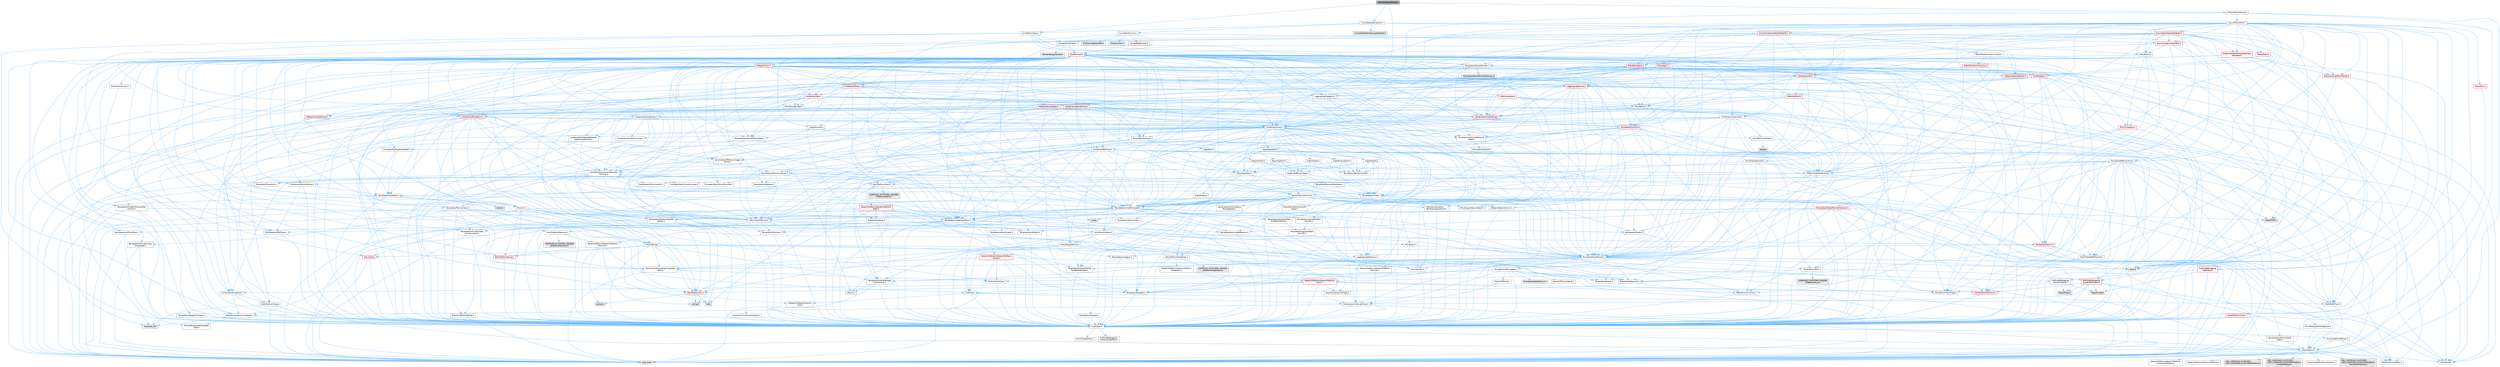 digraph "PositionMirrorSolver.h"
{
 // INTERACTIVE_SVG=YES
 // LATEX_PDF_SIZE
  bgcolor="transparent";
  edge [fontname=Helvetica,fontsize=10,labelfontname=Helvetica,labelfontsize=10];
  node [fontname=Helvetica,fontsize=10,shape=box,height=0.2,width=0.4];
  Node1 [id="Node000001",label="PositionMirrorSolver.h",height=0.2,width=0.4,color="gray40", fillcolor="grey60", style="filled", fontcolor="black",tooltip=" "];
  Node1 -> Node2 [id="edge1_Node000001_Node000002",color="steelblue1",style="solid",tooltip=" "];
  Node2 [id="Node000002",label="Containers/Array.h",height=0.2,width=0.4,color="grey40", fillcolor="white", style="filled",URL="$df/dd0/Array_8h.html",tooltip=" "];
  Node2 -> Node3 [id="edge2_Node000002_Node000003",color="steelblue1",style="solid",tooltip=" "];
  Node3 [id="Node000003",label="CoreTypes.h",height=0.2,width=0.4,color="grey40", fillcolor="white", style="filled",URL="$dc/dec/CoreTypes_8h.html",tooltip=" "];
  Node3 -> Node4 [id="edge3_Node000003_Node000004",color="steelblue1",style="solid",tooltip=" "];
  Node4 [id="Node000004",label="HAL/Platform.h",height=0.2,width=0.4,color="grey40", fillcolor="white", style="filled",URL="$d9/dd0/Platform_8h.html",tooltip=" "];
  Node4 -> Node5 [id="edge4_Node000004_Node000005",color="steelblue1",style="solid",tooltip=" "];
  Node5 [id="Node000005",label="Misc/Build.h",height=0.2,width=0.4,color="grey40", fillcolor="white", style="filled",URL="$d3/dbb/Build_8h.html",tooltip=" "];
  Node4 -> Node6 [id="edge5_Node000004_Node000006",color="steelblue1",style="solid",tooltip=" "];
  Node6 [id="Node000006",label="Misc/LargeWorldCoordinates.h",height=0.2,width=0.4,color="grey40", fillcolor="white", style="filled",URL="$d2/dcb/LargeWorldCoordinates_8h.html",tooltip=" "];
  Node4 -> Node7 [id="edge6_Node000004_Node000007",color="steelblue1",style="solid",tooltip=" "];
  Node7 [id="Node000007",label="type_traits",height=0.2,width=0.4,color="grey60", fillcolor="#E0E0E0", style="filled",tooltip=" "];
  Node4 -> Node8 [id="edge7_Node000004_Node000008",color="steelblue1",style="solid",tooltip=" "];
  Node8 [id="Node000008",label="PreprocessorHelpers.h",height=0.2,width=0.4,color="grey40", fillcolor="white", style="filled",URL="$db/ddb/PreprocessorHelpers_8h.html",tooltip=" "];
  Node4 -> Node9 [id="edge8_Node000004_Node000009",color="steelblue1",style="solid",tooltip=" "];
  Node9 [id="Node000009",label="UBT_COMPILED_PLATFORM\l/UBT_COMPILED_PLATFORMPlatform\lCompilerPreSetup.h",height=0.2,width=0.4,color="grey60", fillcolor="#E0E0E0", style="filled",tooltip=" "];
  Node4 -> Node10 [id="edge9_Node000004_Node000010",color="steelblue1",style="solid",tooltip=" "];
  Node10 [id="Node000010",label="GenericPlatform/GenericPlatform\lCompilerPreSetup.h",height=0.2,width=0.4,color="grey40", fillcolor="white", style="filled",URL="$d9/dc8/GenericPlatformCompilerPreSetup_8h.html",tooltip=" "];
  Node4 -> Node11 [id="edge10_Node000004_Node000011",color="steelblue1",style="solid",tooltip=" "];
  Node11 [id="Node000011",label="GenericPlatform/GenericPlatform.h",height=0.2,width=0.4,color="grey40", fillcolor="white", style="filled",URL="$d6/d84/GenericPlatform_8h.html",tooltip=" "];
  Node4 -> Node12 [id="edge11_Node000004_Node000012",color="steelblue1",style="solid",tooltip=" "];
  Node12 [id="Node000012",label="UBT_COMPILED_PLATFORM\l/UBT_COMPILED_PLATFORMPlatform.h",height=0.2,width=0.4,color="grey60", fillcolor="#E0E0E0", style="filled",tooltip=" "];
  Node4 -> Node13 [id="edge12_Node000004_Node000013",color="steelblue1",style="solid",tooltip=" "];
  Node13 [id="Node000013",label="UBT_COMPILED_PLATFORM\l/UBT_COMPILED_PLATFORMPlatform\lCompilerSetup.h",height=0.2,width=0.4,color="grey60", fillcolor="#E0E0E0", style="filled",tooltip=" "];
  Node3 -> Node14 [id="edge13_Node000003_Node000014",color="steelblue1",style="solid",tooltip=" "];
  Node14 [id="Node000014",label="ProfilingDebugging\l/UMemoryDefines.h",height=0.2,width=0.4,color="grey40", fillcolor="white", style="filled",URL="$d2/da2/UMemoryDefines_8h.html",tooltip=" "];
  Node3 -> Node15 [id="edge14_Node000003_Node000015",color="steelblue1",style="solid",tooltip=" "];
  Node15 [id="Node000015",label="Misc/CoreMiscDefines.h",height=0.2,width=0.4,color="grey40", fillcolor="white", style="filled",URL="$da/d38/CoreMiscDefines_8h.html",tooltip=" "];
  Node15 -> Node4 [id="edge15_Node000015_Node000004",color="steelblue1",style="solid",tooltip=" "];
  Node15 -> Node8 [id="edge16_Node000015_Node000008",color="steelblue1",style="solid",tooltip=" "];
  Node3 -> Node16 [id="edge17_Node000003_Node000016",color="steelblue1",style="solid",tooltip=" "];
  Node16 [id="Node000016",label="Misc/CoreDefines.h",height=0.2,width=0.4,color="grey40", fillcolor="white", style="filled",URL="$d3/dd2/CoreDefines_8h.html",tooltip=" "];
  Node2 -> Node17 [id="edge18_Node000002_Node000017",color="steelblue1",style="solid",tooltip=" "];
  Node17 [id="Node000017",label="Misc/AssertionMacros.h",height=0.2,width=0.4,color="grey40", fillcolor="white", style="filled",URL="$d0/dfa/AssertionMacros_8h.html",tooltip=" "];
  Node17 -> Node3 [id="edge19_Node000017_Node000003",color="steelblue1",style="solid",tooltip=" "];
  Node17 -> Node4 [id="edge20_Node000017_Node000004",color="steelblue1",style="solid",tooltip=" "];
  Node17 -> Node18 [id="edge21_Node000017_Node000018",color="steelblue1",style="solid",tooltip=" "];
  Node18 [id="Node000018",label="HAL/PlatformMisc.h",height=0.2,width=0.4,color="grey40", fillcolor="white", style="filled",URL="$d0/df5/PlatformMisc_8h.html",tooltip=" "];
  Node18 -> Node3 [id="edge22_Node000018_Node000003",color="steelblue1",style="solid",tooltip=" "];
  Node18 -> Node19 [id="edge23_Node000018_Node000019",color="steelblue1",style="solid",tooltip=" "];
  Node19 [id="Node000019",label="GenericPlatform/GenericPlatform\lMisc.h",height=0.2,width=0.4,color="red", fillcolor="#FFF0F0", style="filled",URL="$db/d9a/GenericPlatformMisc_8h.html",tooltip=" "];
  Node19 -> Node20 [id="edge24_Node000019_Node000020",color="steelblue1",style="solid",tooltip=" "];
  Node20 [id="Node000020",label="Containers/StringFwd.h",height=0.2,width=0.4,color="grey40", fillcolor="white", style="filled",URL="$df/d37/StringFwd_8h.html",tooltip=" "];
  Node20 -> Node3 [id="edge25_Node000020_Node000003",color="steelblue1",style="solid",tooltip=" "];
  Node20 -> Node21 [id="edge26_Node000020_Node000021",color="steelblue1",style="solid",tooltip=" "];
  Node21 [id="Node000021",label="Traits/ElementType.h",height=0.2,width=0.4,color="grey40", fillcolor="white", style="filled",URL="$d5/d4f/ElementType_8h.html",tooltip=" "];
  Node21 -> Node4 [id="edge27_Node000021_Node000004",color="steelblue1",style="solid",tooltip=" "];
  Node21 -> Node22 [id="edge28_Node000021_Node000022",color="steelblue1",style="solid",tooltip=" "];
  Node22 [id="Node000022",label="initializer_list",height=0.2,width=0.4,color="grey60", fillcolor="#E0E0E0", style="filled",tooltip=" "];
  Node21 -> Node7 [id="edge29_Node000021_Node000007",color="steelblue1",style="solid",tooltip=" "];
  Node20 -> Node23 [id="edge30_Node000020_Node000023",color="steelblue1",style="solid",tooltip=" "];
  Node23 [id="Node000023",label="Traits/IsContiguousContainer.h",height=0.2,width=0.4,color="grey40", fillcolor="white", style="filled",URL="$d5/d3c/IsContiguousContainer_8h.html",tooltip=" "];
  Node23 -> Node3 [id="edge31_Node000023_Node000003",color="steelblue1",style="solid",tooltip=" "];
  Node23 -> Node24 [id="edge32_Node000023_Node000024",color="steelblue1",style="solid",tooltip=" "];
  Node24 [id="Node000024",label="Misc/StaticAssertComplete\lType.h",height=0.2,width=0.4,color="grey40", fillcolor="white", style="filled",URL="$d5/d4e/StaticAssertCompleteType_8h.html",tooltip=" "];
  Node23 -> Node22 [id="edge33_Node000023_Node000022",color="steelblue1",style="solid",tooltip=" "];
  Node19 -> Node25 [id="edge34_Node000019_Node000025",color="steelblue1",style="solid",tooltip=" "];
  Node25 [id="Node000025",label="CoreFwd.h",height=0.2,width=0.4,color="grey40", fillcolor="white", style="filled",URL="$d1/d1e/CoreFwd_8h.html",tooltip=" "];
  Node25 -> Node3 [id="edge35_Node000025_Node000003",color="steelblue1",style="solid",tooltip=" "];
  Node25 -> Node26 [id="edge36_Node000025_Node000026",color="steelblue1",style="solid",tooltip=" "];
  Node26 [id="Node000026",label="Containers/ContainersFwd.h",height=0.2,width=0.4,color="grey40", fillcolor="white", style="filled",URL="$d4/d0a/ContainersFwd_8h.html",tooltip=" "];
  Node26 -> Node4 [id="edge37_Node000026_Node000004",color="steelblue1",style="solid",tooltip=" "];
  Node26 -> Node3 [id="edge38_Node000026_Node000003",color="steelblue1",style="solid",tooltip=" "];
  Node26 -> Node23 [id="edge39_Node000026_Node000023",color="steelblue1",style="solid",tooltip=" "];
  Node25 -> Node27 [id="edge40_Node000025_Node000027",color="steelblue1",style="solid",tooltip=" "];
  Node27 [id="Node000027",label="Math/MathFwd.h",height=0.2,width=0.4,color="grey40", fillcolor="white", style="filled",URL="$d2/d10/MathFwd_8h.html",tooltip=" "];
  Node27 -> Node4 [id="edge41_Node000027_Node000004",color="steelblue1",style="solid",tooltip=" "];
  Node25 -> Node28 [id="edge42_Node000025_Node000028",color="steelblue1",style="solid",tooltip=" "];
  Node28 [id="Node000028",label="UObject/UObjectHierarchy\lFwd.h",height=0.2,width=0.4,color="grey40", fillcolor="white", style="filled",URL="$d3/d13/UObjectHierarchyFwd_8h.html",tooltip=" "];
  Node19 -> Node3 [id="edge43_Node000019_Node000003",color="steelblue1",style="solid",tooltip=" "];
  Node19 -> Node30 [id="edge44_Node000019_Node000030",color="steelblue1",style="solid",tooltip=" "];
  Node30 [id="Node000030",label="HAL/PlatformCrt.h",height=0.2,width=0.4,color="red", fillcolor="#FFF0F0", style="filled",URL="$d8/d75/PlatformCrt_8h.html",tooltip=" "];
  Node30 -> Node31 [id="edge45_Node000030_Node000031",color="steelblue1",style="solid",tooltip=" "];
  Node31 [id="Node000031",label="new",height=0.2,width=0.4,color="grey60", fillcolor="#E0E0E0", style="filled",tooltip=" "];
  Node30 -> Node32 [id="edge46_Node000030_Node000032",color="steelblue1",style="solid",tooltip=" "];
  Node32 [id="Node000032",label="wchar.h",height=0.2,width=0.4,color="grey60", fillcolor="#E0E0E0", style="filled",tooltip=" "];
  Node30 -> Node39 [id="edge47_Node000030_Node000039",color="steelblue1",style="solid",tooltip=" "];
  Node39 [id="Node000039",label="string.h",height=0.2,width=0.4,color="grey60", fillcolor="#E0E0E0", style="filled",tooltip=" "];
  Node19 -> Node40 [id="edge48_Node000019_Node000040",color="steelblue1",style="solid",tooltip=" "];
  Node40 [id="Node000040",label="Math/NumericLimits.h",height=0.2,width=0.4,color="grey40", fillcolor="white", style="filled",URL="$df/d1b/NumericLimits_8h.html",tooltip=" "];
  Node40 -> Node3 [id="edge49_Node000040_Node000003",color="steelblue1",style="solid",tooltip=" "];
  Node19 -> Node41 [id="edge50_Node000019_Node000041",color="steelblue1",style="solid",tooltip=" "];
  Node41 [id="Node000041",label="Misc/CompressionFlags.h",height=0.2,width=0.4,color="grey40", fillcolor="white", style="filled",URL="$d9/d76/CompressionFlags_8h.html",tooltip=" "];
  Node19 -> Node42 [id="edge51_Node000019_Node000042",color="steelblue1",style="solid",tooltip=" "];
  Node42 [id="Node000042",label="Misc/EnumClassFlags.h",height=0.2,width=0.4,color="grey40", fillcolor="white", style="filled",URL="$d8/de7/EnumClassFlags_8h.html",tooltip=" "];
  Node18 -> Node45 [id="edge52_Node000018_Node000045",color="steelblue1",style="solid",tooltip=" "];
  Node45 [id="Node000045",label="COMPILED_PLATFORM_HEADER\l(PlatformMisc.h)",height=0.2,width=0.4,color="grey60", fillcolor="#E0E0E0", style="filled",tooltip=" "];
  Node18 -> Node46 [id="edge53_Node000018_Node000046",color="steelblue1",style="solid",tooltip=" "];
  Node46 [id="Node000046",label="ProfilingDebugging\l/CpuProfilerTrace.h",height=0.2,width=0.4,color="red", fillcolor="#FFF0F0", style="filled",URL="$da/dcb/CpuProfilerTrace_8h.html",tooltip=" "];
  Node46 -> Node3 [id="edge54_Node000046_Node000003",color="steelblue1",style="solid",tooltip=" "];
  Node46 -> Node26 [id="edge55_Node000046_Node000026",color="steelblue1",style="solid",tooltip=" "];
  Node46 -> Node47 [id="edge56_Node000046_Node000047",color="steelblue1",style="solid",tooltip=" "];
  Node47 [id="Node000047",label="HAL/PlatformAtomics.h",height=0.2,width=0.4,color="red", fillcolor="#FFF0F0", style="filled",URL="$d3/d36/PlatformAtomics_8h.html",tooltip=" "];
  Node47 -> Node3 [id="edge57_Node000047_Node000003",color="steelblue1",style="solid",tooltip=" "];
  Node46 -> Node8 [id="edge58_Node000046_Node000008",color="steelblue1",style="solid",tooltip=" "];
  Node46 -> Node5 [id="edge59_Node000046_Node000005",color="steelblue1",style="solid",tooltip=" "];
  Node46 -> Node50 [id="edge60_Node000046_Node000050",color="steelblue1",style="solid",tooltip=" "];
  Node50 [id="Node000050",label="Trace/Config.h",height=0.2,width=0.4,color="grey60", fillcolor="#E0E0E0", style="filled",tooltip=" "];
  Node46 -> Node53 [id="edge61_Node000046_Node000053",color="steelblue1",style="solid",tooltip=" "];
  Node53 [id="Node000053",label="Trace/Trace.h",height=0.2,width=0.4,color="grey60", fillcolor="#E0E0E0", style="filled",tooltip=" "];
  Node17 -> Node8 [id="edge62_Node000017_Node000008",color="steelblue1",style="solid",tooltip=" "];
  Node17 -> Node54 [id="edge63_Node000017_Node000054",color="steelblue1",style="solid",tooltip=" "];
  Node54 [id="Node000054",label="Templates/EnableIf.h",height=0.2,width=0.4,color="grey40", fillcolor="white", style="filled",URL="$d7/d60/EnableIf_8h.html",tooltip=" "];
  Node54 -> Node3 [id="edge64_Node000054_Node000003",color="steelblue1",style="solid",tooltip=" "];
  Node17 -> Node55 [id="edge65_Node000017_Node000055",color="steelblue1",style="solid",tooltip=" "];
  Node55 [id="Node000055",label="Templates/IsArrayOrRefOf\lTypeByPredicate.h",height=0.2,width=0.4,color="grey40", fillcolor="white", style="filled",URL="$d6/da1/IsArrayOrRefOfTypeByPredicate_8h.html",tooltip=" "];
  Node55 -> Node3 [id="edge66_Node000055_Node000003",color="steelblue1",style="solid",tooltip=" "];
  Node17 -> Node56 [id="edge67_Node000017_Node000056",color="steelblue1",style="solid",tooltip=" "];
  Node56 [id="Node000056",label="Templates/IsValidVariadic\lFunctionArg.h",height=0.2,width=0.4,color="grey40", fillcolor="white", style="filled",URL="$d0/dc8/IsValidVariadicFunctionArg_8h.html",tooltip=" "];
  Node56 -> Node3 [id="edge68_Node000056_Node000003",color="steelblue1",style="solid",tooltip=" "];
  Node56 -> Node57 [id="edge69_Node000056_Node000057",color="steelblue1",style="solid",tooltip=" "];
  Node57 [id="Node000057",label="IsEnum.h",height=0.2,width=0.4,color="grey40", fillcolor="white", style="filled",URL="$d4/de5/IsEnum_8h.html",tooltip=" "];
  Node56 -> Node7 [id="edge70_Node000056_Node000007",color="steelblue1",style="solid",tooltip=" "];
  Node17 -> Node58 [id="edge71_Node000017_Node000058",color="steelblue1",style="solid",tooltip=" "];
  Node58 [id="Node000058",label="Traits/IsCharEncodingCompatible\lWith.h",height=0.2,width=0.4,color="grey40", fillcolor="white", style="filled",URL="$df/dd1/IsCharEncodingCompatibleWith_8h.html",tooltip=" "];
  Node58 -> Node7 [id="edge72_Node000058_Node000007",color="steelblue1",style="solid",tooltip=" "];
  Node58 -> Node59 [id="edge73_Node000058_Node000059",color="steelblue1",style="solid",tooltip=" "];
  Node59 [id="Node000059",label="Traits/IsCharType.h",height=0.2,width=0.4,color="grey40", fillcolor="white", style="filled",URL="$db/d51/IsCharType_8h.html",tooltip=" "];
  Node59 -> Node3 [id="edge74_Node000059_Node000003",color="steelblue1",style="solid",tooltip=" "];
  Node17 -> Node60 [id="edge75_Node000017_Node000060",color="steelblue1",style="solid",tooltip=" "];
  Node60 [id="Node000060",label="Misc/VarArgs.h",height=0.2,width=0.4,color="grey40", fillcolor="white", style="filled",URL="$d5/d6f/VarArgs_8h.html",tooltip=" "];
  Node60 -> Node3 [id="edge76_Node000060_Node000003",color="steelblue1",style="solid",tooltip=" "];
  Node17 -> Node61 [id="edge77_Node000017_Node000061",color="steelblue1",style="solid",tooltip=" "];
  Node61 [id="Node000061",label="String/FormatStringSan.h",height=0.2,width=0.4,color="grey40", fillcolor="white", style="filled",URL="$d3/d8b/FormatStringSan_8h.html",tooltip=" "];
  Node61 -> Node7 [id="edge78_Node000061_Node000007",color="steelblue1",style="solid",tooltip=" "];
  Node61 -> Node3 [id="edge79_Node000061_Node000003",color="steelblue1",style="solid",tooltip=" "];
  Node61 -> Node62 [id="edge80_Node000061_Node000062",color="steelblue1",style="solid",tooltip=" "];
  Node62 [id="Node000062",label="Templates/Requires.h",height=0.2,width=0.4,color="grey40", fillcolor="white", style="filled",URL="$dc/d96/Requires_8h.html",tooltip=" "];
  Node62 -> Node54 [id="edge81_Node000062_Node000054",color="steelblue1",style="solid",tooltip=" "];
  Node62 -> Node7 [id="edge82_Node000062_Node000007",color="steelblue1",style="solid",tooltip=" "];
  Node61 -> Node63 [id="edge83_Node000061_Node000063",color="steelblue1",style="solid",tooltip=" "];
  Node63 [id="Node000063",label="Templates/Identity.h",height=0.2,width=0.4,color="grey40", fillcolor="white", style="filled",URL="$d0/dd5/Identity_8h.html",tooltip=" "];
  Node61 -> Node56 [id="edge84_Node000061_Node000056",color="steelblue1",style="solid",tooltip=" "];
  Node61 -> Node59 [id="edge85_Node000061_Node000059",color="steelblue1",style="solid",tooltip=" "];
  Node61 -> Node64 [id="edge86_Node000061_Node000064",color="steelblue1",style="solid",tooltip=" "];
  Node64 [id="Node000064",label="Traits/IsTEnumAsByte.h",height=0.2,width=0.4,color="grey40", fillcolor="white", style="filled",URL="$d1/de6/IsTEnumAsByte_8h.html",tooltip=" "];
  Node61 -> Node65 [id="edge87_Node000061_Node000065",color="steelblue1",style="solid",tooltip=" "];
  Node65 [id="Node000065",label="Traits/IsTString.h",height=0.2,width=0.4,color="grey40", fillcolor="white", style="filled",URL="$d0/df8/IsTString_8h.html",tooltip=" "];
  Node65 -> Node26 [id="edge88_Node000065_Node000026",color="steelblue1",style="solid",tooltip=" "];
  Node61 -> Node26 [id="edge89_Node000061_Node000026",color="steelblue1",style="solid",tooltip=" "];
  Node61 -> Node66 [id="edge90_Node000061_Node000066",color="steelblue1",style="solid",tooltip=" "];
  Node66 [id="Node000066",label="FormatStringSanErrors.inl",height=0.2,width=0.4,color="grey60", fillcolor="#E0E0E0", style="filled",tooltip=" "];
  Node17 -> Node67 [id="edge91_Node000017_Node000067",color="steelblue1",style="solid",tooltip=" "];
  Node67 [id="Node000067",label="atomic",height=0.2,width=0.4,color="grey60", fillcolor="#E0E0E0", style="filled",tooltip=" "];
  Node2 -> Node68 [id="edge92_Node000002_Node000068",color="steelblue1",style="solid",tooltip=" "];
  Node68 [id="Node000068",label="Misc/IntrusiveUnsetOptional\lState.h",height=0.2,width=0.4,color="grey40", fillcolor="white", style="filled",URL="$d2/d0a/IntrusiveUnsetOptionalState_8h.html",tooltip=" "];
  Node68 -> Node69 [id="edge93_Node000068_Node000069",color="steelblue1",style="solid",tooltip=" "];
  Node69 [id="Node000069",label="Misc/OptionalFwd.h",height=0.2,width=0.4,color="grey40", fillcolor="white", style="filled",URL="$dc/d50/OptionalFwd_8h.html",tooltip=" "];
  Node2 -> Node70 [id="edge94_Node000002_Node000070",color="steelblue1",style="solid",tooltip=" "];
  Node70 [id="Node000070",label="Misc/ReverseIterate.h",height=0.2,width=0.4,color="grey40", fillcolor="white", style="filled",URL="$db/de3/ReverseIterate_8h.html",tooltip=" "];
  Node70 -> Node4 [id="edge95_Node000070_Node000004",color="steelblue1",style="solid",tooltip=" "];
  Node70 -> Node71 [id="edge96_Node000070_Node000071",color="steelblue1",style="solid",tooltip=" "];
  Node71 [id="Node000071",label="iterator",height=0.2,width=0.4,color="grey60", fillcolor="#E0E0E0", style="filled",tooltip=" "];
  Node2 -> Node72 [id="edge97_Node000002_Node000072",color="steelblue1",style="solid",tooltip=" "];
  Node72 [id="Node000072",label="HAL/UnrealMemory.h",height=0.2,width=0.4,color="grey40", fillcolor="white", style="filled",URL="$d9/d96/UnrealMemory_8h.html",tooltip=" "];
  Node72 -> Node3 [id="edge98_Node000072_Node000003",color="steelblue1",style="solid",tooltip=" "];
  Node72 -> Node73 [id="edge99_Node000072_Node000073",color="steelblue1",style="solid",tooltip=" "];
  Node73 [id="Node000073",label="GenericPlatform/GenericPlatform\lMemory.h",height=0.2,width=0.4,color="grey40", fillcolor="white", style="filled",URL="$dd/d22/GenericPlatformMemory_8h.html",tooltip=" "];
  Node73 -> Node25 [id="edge100_Node000073_Node000025",color="steelblue1",style="solid",tooltip=" "];
  Node73 -> Node3 [id="edge101_Node000073_Node000003",color="steelblue1",style="solid",tooltip=" "];
  Node73 -> Node74 [id="edge102_Node000073_Node000074",color="steelblue1",style="solid",tooltip=" "];
  Node74 [id="Node000074",label="HAL/PlatformString.h",height=0.2,width=0.4,color="red", fillcolor="#FFF0F0", style="filled",URL="$db/db5/PlatformString_8h.html",tooltip=" "];
  Node74 -> Node3 [id="edge103_Node000074_Node000003",color="steelblue1",style="solid",tooltip=" "];
  Node73 -> Node39 [id="edge104_Node000073_Node000039",color="steelblue1",style="solid",tooltip=" "];
  Node73 -> Node32 [id="edge105_Node000073_Node000032",color="steelblue1",style="solid",tooltip=" "];
  Node72 -> Node76 [id="edge106_Node000072_Node000076",color="steelblue1",style="solid",tooltip=" "];
  Node76 [id="Node000076",label="HAL/MemoryBase.h",height=0.2,width=0.4,color="grey40", fillcolor="white", style="filled",URL="$d6/d9f/MemoryBase_8h.html",tooltip=" "];
  Node76 -> Node3 [id="edge107_Node000076_Node000003",color="steelblue1",style="solid",tooltip=" "];
  Node76 -> Node47 [id="edge108_Node000076_Node000047",color="steelblue1",style="solid",tooltip=" "];
  Node76 -> Node30 [id="edge109_Node000076_Node000030",color="steelblue1",style="solid",tooltip=" "];
  Node76 -> Node77 [id="edge110_Node000076_Node000077",color="steelblue1",style="solid",tooltip=" "];
  Node77 [id="Node000077",label="Misc/Exec.h",height=0.2,width=0.4,color="grey40", fillcolor="white", style="filled",URL="$de/ddb/Exec_8h.html",tooltip=" "];
  Node77 -> Node3 [id="edge111_Node000077_Node000003",color="steelblue1",style="solid",tooltip=" "];
  Node77 -> Node17 [id="edge112_Node000077_Node000017",color="steelblue1",style="solid",tooltip=" "];
  Node76 -> Node78 [id="edge113_Node000076_Node000078",color="steelblue1",style="solid",tooltip=" "];
  Node78 [id="Node000078",label="Misc/OutputDevice.h",height=0.2,width=0.4,color="grey40", fillcolor="white", style="filled",URL="$d7/d32/OutputDevice_8h.html",tooltip=" "];
  Node78 -> Node25 [id="edge114_Node000078_Node000025",color="steelblue1",style="solid",tooltip=" "];
  Node78 -> Node3 [id="edge115_Node000078_Node000003",color="steelblue1",style="solid",tooltip=" "];
  Node78 -> Node79 [id="edge116_Node000078_Node000079",color="steelblue1",style="solid",tooltip=" "];
  Node79 [id="Node000079",label="Logging/LogVerbosity.h",height=0.2,width=0.4,color="grey40", fillcolor="white", style="filled",URL="$d2/d8f/LogVerbosity_8h.html",tooltip=" "];
  Node79 -> Node3 [id="edge117_Node000079_Node000003",color="steelblue1",style="solid",tooltip=" "];
  Node78 -> Node60 [id="edge118_Node000078_Node000060",color="steelblue1",style="solid",tooltip=" "];
  Node78 -> Node55 [id="edge119_Node000078_Node000055",color="steelblue1",style="solid",tooltip=" "];
  Node78 -> Node56 [id="edge120_Node000078_Node000056",color="steelblue1",style="solid",tooltip=" "];
  Node78 -> Node58 [id="edge121_Node000078_Node000058",color="steelblue1",style="solid",tooltip=" "];
  Node76 -> Node80 [id="edge122_Node000076_Node000080",color="steelblue1",style="solid",tooltip=" "];
  Node80 [id="Node000080",label="Templates/Atomic.h",height=0.2,width=0.4,color="red", fillcolor="#FFF0F0", style="filled",URL="$d3/d91/Atomic_8h.html",tooltip=" "];
  Node80 -> Node81 [id="edge123_Node000080_Node000081",color="steelblue1",style="solid",tooltip=" "];
  Node81 [id="Node000081",label="HAL/ThreadSafeCounter.h",height=0.2,width=0.4,color="grey40", fillcolor="white", style="filled",URL="$dc/dc9/ThreadSafeCounter_8h.html",tooltip=" "];
  Node81 -> Node3 [id="edge124_Node000081_Node000003",color="steelblue1",style="solid",tooltip=" "];
  Node81 -> Node47 [id="edge125_Node000081_Node000047",color="steelblue1",style="solid",tooltip=" "];
  Node80 -> Node83 [id="edge126_Node000080_Node000083",color="steelblue1",style="solid",tooltip=" "];
  Node83 [id="Node000083",label="Templates/IsIntegral.h",height=0.2,width=0.4,color="grey40", fillcolor="white", style="filled",URL="$da/d64/IsIntegral_8h.html",tooltip=" "];
  Node83 -> Node3 [id="edge127_Node000083_Node000003",color="steelblue1",style="solid",tooltip=" "];
  Node80 -> Node67 [id="edge128_Node000080_Node000067",color="steelblue1",style="solid",tooltip=" "];
  Node72 -> Node89 [id="edge129_Node000072_Node000089",color="steelblue1",style="solid",tooltip=" "];
  Node89 [id="Node000089",label="HAL/PlatformMemory.h",height=0.2,width=0.4,color="grey40", fillcolor="white", style="filled",URL="$de/d68/PlatformMemory_8h.html",tooltip=" "];
  Node89 -> Node3 [id="edge130_Node000089_Node000003",color="steelblue1",style="solid",tooltip=" "];
  Node89 -> Node73 [id="edge131_Node000089_Node000073",color="steelblue1",style="solid",tooltip=" "];
  Node89 -> Node90 [id="edge132_Node000089_Node000090",color="steelblue1",style="solid",tooltip=" "];
  Node90 [id="Node000090",label="COMPILED_PLATFORM_HEADER\l(PlatformMemory.h)",height=0.2,width=0.4,color="grey60", fillcolor="#E0E0E0", style="filled",tooltip=" "];
  Node72 -> Node91 [id="edge133_Node000072_Node000091",color="steelblue1",style="solid",tooltip=" "];
  Node91 [id="Node000091",label="ProfilingDebugging\l/MemoryTrace.h",height=0.2,width=0.4,color="grey40", fillcolor="white", style="filled",URL="$da/dd7/MemoryTrace_8h.html",tooltip=" "];
  Node91 -> Node4 [id="edge134_Node000091_Node000004",color="steelblue1",style="solid",tooltip=" "];
  Node91 -> Node42 [id="edge135_Node000091_Node000042",color="steelblue1",style="solid",tooltip=" "];
  Node91 -> Node50 [id="edge136_Node000091_Node000050",color="steelblue1",style="solid",tooltip=" "];
  Node91 -> Node53 [id="edge137_Node000091_Node000053",color="steelblue1",style="solid",tooltip=" "];
  Node72 -> Node92 [id="edge138_Node000072_Node000092",color="steelblue1",style="solid",tooltip=" "];
  Node92 [id="Node000092",label="Templates/IsPointer.h",height=0.2,width=0.4,color="grey40", fillcolor="white", style="filled",URL="$d7/d05/IsPointer_8h.html",tooltip=" "];
  Node92 -> Node3 [id="edge139_Node000092_Node000003",color="steelblue1",style="solid",tooltip=" "];
  Node2 -> Node93 [id="edge140_Node000002_Node000093",color="steelblue1",style="solid",tooltip=" "];
  Node93 [id="Node000093",label="Templates/UnrealTypeTraits.h",height=0.2,width=0.4,color="grey40", fillcolor="white", style="filled",URL="$d2/d2d/UnrealTypeTraits_8h.html",tooltip=" "];
  Node93 -> Node3 [id="edge141_Node000093_Node000003",color="steelblue1",style="solid",tooltip=" "];
  Node93 -> Node92 [id="edge142_Node000093_Node000092",color="steelblue1",style="solid",tooltip=" "];
  Node93 -> Node17 [id="edge143_Node000093_Node000017",color="steelblue1",style="solid",tooltip=" "];
  Node93 -> Node85 [id="edge144_Node000093_Node000085",color="steelblue1",style="solid",tooltip=" "];
  Node85 [id="Node000085",label="Templates/AndOrNot.h",height=0.2,width=0.4,color="grey40", fillcolor="white", style="filled",URL="$db/d0a/AndOrNot_8h.html",tooltip=" "];
  Node85 -> Node3 [id="edge145_Node000085_Node000003",color="steelblue1",style="solid",tooltip=" "];
  Node93 -> Node54 [id="edge146_Node000093_Node000054",color="steelblue1",style="solid",tooltip=" "];
  Node93 -> Node94 [id="edge147_Node000093_Node000094",color="steelblue1",style="solid",tooltip=" "];
  Node94 [id="Node000094",label="Templates/IsArithmetic.h",height=0.2,width=0.4,color="grey40", fillcolor="white", style="filled",URL="$d2/d5d/IsArithmetic_8h.html",tooltip=" "];
  Node94 -> Node3 [id="edge148_Node000094_Node000003",color="steelblue1",style="solid",tooltip=" "];
  Node93 -> Node57 [id="edge149_Node000093_Node000057",color="steelblue1",style="solid",tooltip=" "];
  Node93 -> Node95 [id="edge150_Node000093_Node000095",color="steelblue1",style="solid",tooltip=" "];
  Node95 [id="Node000095",label="Templates/Models.h",height=0.2,width=0.4,color="grey40", fillcolor="white", style="filled",URL="$d3/d0c/Models_8h.html",tooltip=" "];
  Node95 -> Node63 [id="edge151_Node000095_Node000063",color="steelblue1",style="solid",tooltip=" "];
  Node93 -> Node96 [id="edge152_Node000093_Node000096",color="steelblue1",style="solid",tooltip=" "];
  Node96 [id="Node000096",label="Templates/IsPODType.h",height=0.2,width=0.4,color="grey40", fillcolor="white", style="filled",URL="$d7/db1/IsPODType_8h.html",tooltip=" "];
  Node96 -> Node3 [id="edge153_Node000096_Node000003",color="steelblue1",style="solid",tooltip=" "];
  Node93 -> Node97 [id="edge154_Node000093_Node000097",color="steelblue1",style="solid",tooltip=" "];
  Node97 [id="Node000097",label="Templates/IsUECoreType.h",height=0.2,width=0.4,color="grey40", fillcolor="white", style="filled",URL="$d1/db8/IsUECoreType_8h.html",tooltip=" "];
  Node97 -> Node3 [id="edge155_Node000097_Node000003",color="steelblue1",style="solid",tooltip=" "];
  Node97 -> Node7 [id="edge156_Node000097_Node000007",color="steelblue1",style="solid",tooltip=" "];
  Node93 -> Node86 [id="edge157_Node000093_Node000086",color="steelblue1",style="solid",tooltip=" "];
  Node86 [id="Node000086",label="Templates/IsTriviallyCopy\lConstructible.h",height=0.2,width=0.4,color="grey40", fillcolor="white", style="filled",URL="$d3/d78/IsTriviallyCopyConstructible_8h.html",tooltip=" "];
  Node86 -> Node3 [id="edge158_Node000086_Node000003",color="steelblue1",style="solid",tooltip=" "];
  Node86 -> Node7 [id="edge159_Node000086_Node000007",color="steelblue1",style="solid",tooltip=" "];
  Node2 -> Node98 [id="edge160_Node000002_Node000098",color="steelblue1",style="solid",tooltip=" "];
  Node98 [id="Node000098",label="Templates/UnrealTemplate.h",height=0.2,width=0.4,color="grey40", fillcolor="white", style="filled",URL="$d4/d24/UnrealTemplate_8h.html",tooltip=" "];
  Node98 -> Node3 [id="edge161_Node000098_Node000003",color="steelblue1",style="solid",tooltip=" "];
  Node98 -> Node92 [id="edge162_Node000098_Node000092",color="steelblue1",style="solid",tooltip=" "];
  Node98 -> Node72 [id="edge163_Node000098_Node000072",color="steelblue1",style="solid",tooltip=" "];
  Node98 -> Node99 [id="edge164_Node000098_Node000099",color="steelblue1",style="solid",tooltip=" "];
  Node99 [id="Node000099",label="Templates/CopyQualifiers\lAndRefsFromTo.h",height=0.2,width=0.4,color="grey40", fillcolor="white", style="filled",URL="$d3/db3/CopyQualifiersAndRefsFromTo_8h.html",tooltip=" "];
  Node99 -> Node100 [id="edge165_Node000099_Node000100",color="steelblue1",style="solid",tooltip=" "];
  Node100 [id="Node000100",label="Templates/CopyQualifiers\lFromTo.h",height=0.2,width=0.4,color="grey40", fillcolor="white", style="filled",URL="$d5/db4/CopyQualifiersFromTo_8h.html",tooltip=" "];
  Node98 -> Node93 [id="edge166_Node000098_Node000093",color="steelblue1",style="solid",tooltip=" "];
  Node98 -> Node101 [id="edge167_Node000098_Node000101",color="steelblue1",style="solid",tooltip=" "];
  Node101 [id="Node000101",label="Templates/RemoveReference.h",height=0.2,width=0.4,color="grey40", fillcolor="white", style="filled",URL="$da/dbe/RemoveReference_8h.html",tooltip=" "];
  Node101 -> Node3 [id="edge168_Node000101_Node000003",color="steelblue1",style="solid",tooltip=" "];
  Node98 -> Node62 [id="edge169_Node000098_Node000062",color="steelblue1",style="solid",tooltip=" "];
  Node98 -> Node102 [id="edge170_Node000098_Node000102",color="steelblue1",style="solid",tooltip=" "];
  Node102 [id="Node000102",label="Templates/TypeCompatible\lBytes.h",height=0.2,width=0.4,color="grey40", fillcolor="white", style="filled",URL="$df/d0a/TypeCompatibleBytes_8h.html",tooltip=" "];
  Node102 -> Node3 [id="edge171_Node000102_Node000003",color="steelblue1",style="solid",tooltip=" "];
  Node102 -> Node39 [id="edge172_Node000102_Node000039",color="steelblue1",style="solid",tooltip=" "];
  Node102 -> Node31 [id="edge173_Node000102_Node000031",color="steelblue1",style="solid",tooltip=" "];
  Node102 -> Node7 [id="edge174_Node000102_Node000007",color="steelblue1",style="solid",tooltip=" "];
  Node98 -> Node63 [id="edge175_Node000098_Node000063",color="steelblue1",style="solid",tooltip=" "];
  Node98 -> Node23 [id="edge176_Node000098_Node000023",color="steelblue1",style="solid",tooltip=" "];
  Node98 -> Node103 [id="edge177_Node000098_Node000103",color="steelblue1",style="solid",tooltip=" "];
  Node103 [id="Node000103",label="Traits/UseBitwiseSwap.h",height=0.2,width=0.4,color="grey40", fillcolor="white", style="filled",URL="$db/df3/UseBitwiseSwap_8h.html",tooltip=" "];
  Node103 -> Node3 [id="edge178_Node000103_Node000003",color="steelblue1",style="solid",tooltip=" "];
  Node103 -> Node7 [id="edge179_Node000103_Node000007",color="steelblue1",style="solid",tooltip=" "];
  Node98 -> Node7 [id="edge180_Node000098_Node000007",color="steelblue1",style="solid",tooltip=" "];
  Node2 -> Node104 [id="edge181_Node000002_Node000104",color="steelblue1",style="solid",tooltip=" "];
  Node104 [id="Node000104",label="Containers/AllowShrinking.h",height=0.2,width=0.4,color="grey40", fillcolor="white", style="filled",URL="$d7/d1a/AllowShrinking_8h.html",tooltip=" "];
  Node104 -> Node3 [id="edge182_Node000104_Node000003",color="steelblue1",style="solid",tooltip=" "];
  Node2 -> Node105 [id="edge183_Node000002_Node000105",color="steelblue1",style="solid",tooltip=" "];
  Node105 [id="Node000105",label="Containers/ContainerAllocation\lPolicies.h",height=0.2,width=0.4,color="grey40", fillcolor="white", style="filled",URL="$d7/dff/ContainerAllocationPolicies_8h.html",tooltip=" "];
  Node105 -> Node3 [id="edge184_Node000105_Node000003",color="steelblue1",style="solid",tooltip=" "];
  Node105 -> Node106 [id="edge185_Node000105_Node000106",color="steelblue1",style="solid",tooltip=" "];
  Node106 [id="Node000106",label="Containers/ContainerHelpers.h",height=0.2,width=0.4,color="grey40", fillcolor="white", style="filled",URL="$d7/d33/ContainerHelpers_8h.html",tooltip=" "];
  Node106 -> Node3 [id="edge186_Node000106_Node000003",color="steelblue1",style="solid",tooltip=" "];
  Node105 -> Node105 [id="edge187_Node000105_Node000105",color="steelblue1",style="solid",tooltip=" "];
  Node105 -> Node107 [id="edge188_Node000105_Node000107",color="steelblue1",style="solid",tooltip=" "];
  Node107 [id="Node000107",label="HAL/PlatformMath.h",height=0.2,width=0.4,color="grey40", fillcolor="white", style="filled",URL="$dc/d53/PlatformMath_8h.html",tooltip=" "];
  Node107 -> Node3 [id="edge189_Node000107_Node000003",color="steelblue1",style="solid",tooltip=" "];
  Node107 -> Node108 [id="edge190_Node000107_Node000108",color="steelblue1",style="solid",tooltip=" "];
  Node108 [id="Node000108",label="GenericPlatform/GenericPlatform\lMath.h",height=0.2,width=0.4,color="red", fillcolor="#FFF0F0", style="filled",URL="$d5/d79/GenericPlatformMath_8h.html",tooltip=" "];
  Node108 -> Node3 [id="edge191_Node000108_Node000003",color="steelblue1",style="solid",tooltip=" "];
  Node108 -> Node26 [id="edge192_Node000108_Node000026",color="steelblue1",style="solid",tooltip=" "];
  Node108 -> Node30 [id="edge193_Node000108_Node000030",color="steelblue1",style="solid",tooltip=" "];
  Node108 -> Node85 [id="edge194_Node000108_Node000085",color="steelblue1",style="solid",tooltip=" "];
  Node108 -> Node109 [id="edge195_Node000108_Node000109",color="steelblue1",style="solid",tooltip=" "];
  Node109 [id="Node000109",label="Templates/Decay.h",height=0.2,width=0.4,color="grey40", fillcolor="white", style="filled",URL="$dd/d0f/Decay_8h.html",tooltip=" "];
  Node109 -> Node3 [id="edge196_Node000109_Node000003",color="steelblue1",style="solid",tooltip=" "];
  Node109 -> Node101 [id="edge197_Node000109_Node000101",color="steelblue1",style="solid",tooltip=" "];
  Node109 -> Node7 [id="edge198_Node000109_Node000007",color="steelblue1",style="solid",tooltip=" "];
  Node108 -> Node93 [id="edge199_Node000108_Node000093",color="steelblue1",style="solid",tooltip=" "];
  Node108 -> Node62 [id="edge200_Node000108_Node000062",color="steelblue1",style="solid",tooltip=" "];
  Node108 -> Node102 [id="edge201_Node000108_Node000102",color="steelblue1",style="solid",tooltip=" "];
  Node108 -> Node113 [id="edge202_Node000108_Node000113",color="steelblue1",style="solid",tooltip=" "];
  Node113 [id="Node000113",label="limits",height=0.2,width=0.4,color="grey60", fillcolor="#E0E0E0", style="filled",tooltip=" "];
  Node108 -> Node7 [id="edge203_Node000108_Node000007",color="steelblue1",style="solid",tooltip=" "];
  Node107 -> Node114 [id="edge204_Node000107_Node000114",color="steelblue1",style="solid",tooltip=" "];
  Node114 [id="Node000114",label="COMPILED_PLATFORM_HEADER\l(PlatformMath.h)",height=0.2,width=0.4,color="grey60", fillcolor="#E0E0E0", style="filled",tooltip=" "];
  Node105 -> Node72 [id="edge205_Node000105_Node000072",color="steelblue1",style="solid",tooltip=" "];
  Node105 -> Node40 [id="edge206_Node000105_Node000040",color="steelblue1",style="solid",tooltip=" "];
  Node105 -> Node17 [id="edge207_Node000105_Node000017",color="steelblue1",style="solid",tooltip=" "];
  Node105 -> Node115 [id="edge208_Node000105_Node000115",color="steelblue1",style="solid",tooltip=" "];
  Node115 [id="Node000115",label="Templates/IsPolymorphic.h",height=0.2,width=0.4,color="grey40", fillcolor="white", style="filled",URL="$dc/d20/IsPolymorphic_8h.html",tooltip=" "];
  Node105 -> Node116 [id="edge209_Node000105_Node000116",color="steelblue1",style="solid",tooltip=" "];
  Node116 [id="Node000116",label="Templates/MemoryOps.h",height=0.2,width=0.4,color="grey40", fillcolor="white", style="filled",URL="$db/dea/MemoryOps_8h.html",tooltip=" "];
  Node116 -> Node3 [id="edge210_Node000116_Node000003",color="steelblue1",style="solid",tooltip=" "];
  Node116 -> Node72 [id="edge211_Node000116_Node000072",color="steelblue1",style="solid",tooltip=" "];
  Node116 -> Node87 [id="edge212_Node000116_Node000087",color="steelblue1",style="solid",tooltip=" "];
  Node87 [id="Node000087",label="Templates/IsTriviallyCopy\lAssignable.h",height=0.2,width=0.4,color="grey40", fillcolor="white", style="filled",URL="$d2/df2/IsTriviallyCopyAssignable_8h.html",tooltip=" "];
  Node87 -> Node3 [id="edge213_Node000087_Node000003",color="steelblue1",style="solid",tooltip=" "];
  Node87 -> Node7 [id="edge214_Node000087_Node000007",color="steelblue1",style="solid",tooltip=" "];
  Node116 -> Node86 [id="edge215_Node000116_Node000086",color="steelblue1",style="solid",tooltip=" "];
  Node116 -> Node62 [id="edge216_Node000116_Node000062",color="steelblue1",style="solid",tooltip=" "];
  Node116 -> Node93 [id="edge217_Node000116_Node000093",color="steelblue1",style="solid",tooltip=" "];
  Node116 -> Node103 [id="edge218_Node000116_Node000103",color="steelblue1",style="solid",tooltip=" "];
  Node116 -> Node31 [id="edge219_Node000116_Node000031",color="steelblue1",style="solid",tooltip=" "];
  Node116 -> Node7 [id="edge220_Node000116_Node000007",color="steelblue1",style="solid",tooltip=" "];
  Node105 -> Node102 [id="edge221_Node000105_Node000102",color="steelblue1",style="solid",tooltip=" "];
  Node105 -> Node7 [id="edge222_Node000105_Node000007",color="steelblue1",style="solid",tooltip=" "];
  Node2 -> Node117 [id="edge223_Node000002_Node000117",color="steelblue1",style="solid",tooltip=" "];
  Node117 [id="Node000117",label="Containers/ContainerElement\lTypeCompatibility.h",height=0.2,width=0.4,color="grey40", fillcolor="white", style="filled",URL="$df/ddf/ContainerElementTypeCompatibility_8h.html",tooltip=" "];
  Node117 -> Node3 [id="edge224_Node000117_Node000003",color="steelblue1",style="solid",tooltip=" "];
  Node117 -> Node93 [id="edge225_Node000117_Node000093",color="steelblue1",style="solid",tooltip=" "];
  Node2 -> Node118 [id="edge226_Node000002_Node000118",color="steelblue1",style="solid",tooltip=" "];
  Node118 [id="Node000118",label="Serialization/Archive.h",height=0.2,width=0.4,color="grey40", fillcolor="white", style="filled",URL="$d7/d3b/Archive_8h.html",tooltip=" "];
  Node118 -> Node25 [id="edge227_Node000118_Node000025",color="steelblue1",style="solid",tooltip=" "];
  Node118 -> Node3 [id="edge228_Node000118_Node000003",color="steelblue1",style="solid",tooltip=" "];
  Node118 -> Node119 [id="edge229_Node000118_Node000119",color="steelblue1",style="solid",tooltip=" "];
  Node119 [id="Node000119",label="HAL/PlatformProperties.h",height=0.2,width=0.4,color="grey40", fillcolor="white", style="filled",URL="$d9/db0/PlatformProperties_8h.html",tooltip=" "];
  Node119 -> Node3 [id="edge230_Node000119_Node000003",color="steelblue1",style="solid",tooltip=" "];
  Node119 -> Node120 [id="edge231_Node000119_Node000120",color="steelblue1",style="solid",tooltip=" "];
  Node120 [id="Node000120",label="GenericPlatform/GenericPlatform\lProperties.h",height=0.2,width=0.4,color="grey40", fillcolor="white", style="filled",URL="$d2/dcd/GenericPlatformProperties_8h.html",tooltip=" "];
  Node120 -> Node3 [id="edge232_Node000120_Node000003",color="steelblue1",style="solid",tooltip=" "];
  Node120 -> Node19 [id="edge233_Node000120_Node000019",color="steelblue1",style="solid",tooltip=" "];
  Node119 -> Node121 [id="edge234_Node000119_Node000121",color="steelblue1",style="solid",tooltip=" "];
  Node121 [id="Node000121",label="COMPILED_PLATFORM_HEADER\l(PlatformProperties.h)",height=0.2,width=0.4,color="grey60", fillcolor="#E0E0E0", style="filled",tooltip=" "];
  Node118 -> Node122 [id="edge235_Node000118_Node000122",color="steelblue1",style="solid",tooltip=" "];
  Node122 [id="Node000122",label="Internationalization\l/TextNamespaceFwd.h",height=0.2,width=0.4,color="grey40", fillcolor="white", style="filled",URL="$d8/d97/TextNamespaceFwd_8h.html",tooltip=" "];
  Node122 -> Node3 [id="edge236_Node000122_Node000003",color="steelblue1",style="solid",tooltip=" "];
  Node118 -> Node27 [id="edge237_Node000118_Node000027",color="steelblue1",style="solid",tooltip=" "];
  Node118 -> Node17 [id="edge238_Node000118_Node000017",color="steelblue1",style="solid",tooltip=" "];
  Node118 -> Node5 [id="edge239_Node000118_Node000005",color="steelblue1",style="solid",tooltip=" "];
  Node118 -> Node41 [id="edge240_Node000118_Node000041",color="steelblue1",style="solid",tooltip=" "];
  Node118 -> Node123 [id="edge241_Node000118_Node000123",color="steelblue1",style="solid",tooltip=" "];
  Node123 [id="Node000123",label="Misc/EngineVersionBase.h",height=0.2,width=0.4,color="grey40", fillcolor="white", style="filled",URL="$d5/d2b/EngineVersionBase_8h.html",tooltip=" "];
  Node123 -> Node3 [id="edge242_Node000123_Node000003",color="steelblue1",style="solid",tooltip=" "];
  Node118 -> Node60 [id="edge243_Node000118_Node000060",color="steelblue1",style="solid",tooltip=" "];
  Node118 -> Node124 [id="edge244_Node000118_Node000124",color="steelblue1",style="solid",tooltip=" "];
  Node124 [id="Node000124",label="Serialization/ArchiveCook\lData.h",height=0.2,width=0.4,color="grey40", fillcolor="white", style="filled",URL="$dc/db6/ArchiveCookData_8h.html",tooltip=" "];
  Node124 -> Node4 [id="edge245_Node000124_Node000004",color="steelblue1",style="solid",tooltip=" "];
  Node118 -> Node125 [id="edge246_Node000118_Node000125",color="steelblue1",style="solid",tooltip=" "];
  Node125 [id="Node000125",label="Serialization/ArchiveSave\lPackageData.h",height=0.2,width=0.4,color="grey40", fillcolor="white", style="filled",URL="$d1/d37/ArchiveSavePackageData_8h.html",tooltip=" "];
  Node118 -> Node54 [id="edge247_Node000118_Node000054",color="steelblue1",style="solid",tooltip=" "];
  Node118 -> Node55 [id="edge248_Node000118_Node000055",color="steelblue1",style="solid",tooltip=" "];
  Node118 -> Node126 [id="edge249_Node000118_Node000126",color="steelblue1",style="solid",tooltip=" "];
  Node126 [id="Node000126",label="Templates/IsEnumClass.h",height=0.2,width=0.4,color="grey40", fillcolor="white", style="filled",URL="$d7/d15/IsEnumClass_8h.html",tooltip=" "];
  Node126 -> Node3 [id="edge250_Node000126_Node000003",color="steelblue1",style="solid",tooltip=" "];
  Node126 -> Node85 [id="edge251_Node000126_Node000085",color="steelblue1",style="solid",tooltip=" "];
  Node118 -> Node112 [id="edge252_Node000118_Node000112",color="steelblue1",style="solid",tooltip=" "];
  Node112 [id="Node000112",label="Templates/IsSigned.h",height=0.2,width=0.4,color="grey40", fillcolor="white", style="filled",URL="$d8/dd8/IsSigned_8h.html",tooltip=" "];
  Node112 -> Node3 [id="edge253_Node000112_Node000003",color="steelblue1",style="solid",tooltip=" "];
  Node118 -> Node56 [id="edge254_Node000118_Node000056",color="steelblue1",style="solid",tooltip=" "];
  Node118 -> Node98 [id="edge255_Node000118_Node000098",color="steelblue1",style="solid",tooltip=" "];
  Node118 -> Node58 [id="edge256_Node000118_Node000058",color="steelblue1",style="solid",tooltip=" "];
  Node118 -> Node127 [id="edge257_Node000118_Node000127",color="steelblue1",style="solid",tooltip=" "];
  Node127 [id="Node000127",label="UObject/ObjectVersion.h",height=0.2,width=0.4,color="grey40", fillcolor="white", style="filled",URL="$da/d63/ObjectVersion_8h.html",tooltip=" "];
  Node127 -> Node3 [id="edge258_Node000127_Node000003",color="steelblue1",style="solid",tooltip=" "];
  Node2 -> Node128 [id="edge259_Node000002_Node000128",color="steelblue1",style="solid",tooltip=" "];
  Node128 [id="Node000128",label="Serialization/MemoryImage\lWriter.h",height=0.2,width=0.4,color="grey40", fillcolor="white", style="filled",URL="$d0/d08/MemoryImageWriter_8h.html",tooltip=" "];
  Node128 -> Node3 [id="edge260_Node000128_Node000003",color="steelblue1",style="solid",tooltip=" "];
  Node128 -> Node129 [id="edge261_Node000128_Node000129",color="steelblue1",style="solid",tooltip=" "];
  Node129 [id="Node000129",label="Serialization/MemoryLayout.h",height=0.2,width=0.4,color="grey40", fillcolor="white", style="filled",URL="$d7/d66/MemoryLayout_8h.html",tooltip=" "];
  Node129 -> Node130 [id="edge262_Node000129_Node000130",color="steelblue1",style="solid",tooltip=" "];
  Node130 [id="Node000130",label="Concepts/StaticClassProvider.h",height=0.2,width=0.4,color="grey40", fillcolor="white", style="filled",URL="$dd/d83/StaticClassProvider_8h.html",tooltip=" "];
  Node129 -> Node131 [id="edge263_Node000129_Node000131",color="steelblue1",style="solid",tooltip=" "];
  Node131 [id="Node000131",label="Concepts/StaticStructProvider.h",height=0.2,width=0.4,color="grey40", fillcolor="white", style="filled",URL="$d5/d77/StaticStructProvider_8h.html",tooltip=" "];
  Node129 -> Node132 [id="edge264_Node000129_Node000132",color="steelblue1",style="solid",tooltip=" "];
  Node132 [id="Node000132",label="Containers/EnumAsByte.h",height=0.2,width=0.4,color="grey40", fillcolor="white", style="filled",URL="$d6/d9a/EnumAsByte_8h.html",tooltip=" "];
  Node132 -> Node3 [id="edge265_Node000132_Node000003",color="steelblue1",style="solid",tooltip=" "];
  Node132 -> Node96 [id="edge266_Node000132_Node000096",color="steelblue1",style="solid",tooltip=" "];
  Node132 -> Node133 [id="edge267_Node000132_Node000133",color="steelblue1",style="solid",tooltip=" "];
  Node133 [id="Node000133",label="Templates/TypeHash.h",height=0.2,width=0.4,color="grey40", fillcolor="white", style="filled",URL="$d1/d62/TypeHash_8h.html",tooltip=" "];
  Node133 -> Node3 [id="edge268_Node000133_Node000003",color="steelblue1",style="solid",tooltip=" "];
  Node133 -> Node62 [id="edge269_Node000133_Node000062",color="steelblue1",style="solid",tooltip=" "];
  Node133 -> Node134 [id="edge270_Node000133_Node000134",color="steelblue1",style="solid",tooltip=" "];
  Node134 [id="Node000134",label="Misc/Crc.h",height=0.2,width=0.4,color="grey40", fillcolor="white", style="filled",URL="$d4/dd2/Crc_8h.html",tooltip=" "];
  Node134 -> Node3 [id="edge271_Node000134_Node000003",color="steelblue1",style="solid",tooltip=" "];
  Node134 -> Node74 [id="edge272_Node000134_Node000074",color="steelblue1",style="solid",tooltip=" "];
  Node134 -> Node17 [id="edge273_Node000134_Node000017",color="steelblue1",style="solid",tooltip=" "];
  Node134 -> Node135 [id="edge274_Node000134_Node000135",color="steelblue1",style="solid",tooltip=" "];
  Node135 [id="Node000135",label="Misc/CString.h",height=0.2,width=0.4,color="grey40", fillcolor="white", style="filled",URL="$d2/d49/CString_8h.html",tooltip=" "];
  Node135 -> Node3 [id="edge275_Node000135_Node000003",color="steelblue1",style="solid",tooltip=" "];
  Node135 -> Node30 [id="edge276_Node000135_Node000030",color="steelblue1",style="solid",tooltip=" "];
  Node135 -> Node74 [id="edge277_Node000135_Node000074",color="steelblue1",style="solid",tooltip=" "];
  Node135 -> Node17 [id="edge278_Node000135_Node000017",color="steelblue1",style="solid",tooltip=" "];
  Node135 -> Node136 [id="edge279_Node000135_Node000136",color="steelblue1",style="solid",tooltip=" "];
  Node136 [id="Node000136",label="Misc/Char.h",height=0.2,width=0.4,color="red", fillcolor="#FFF0F0", style="filled",URL="$d0/d58/Char_8h.html",tooltip=" "];
  Node136 -> Node3 [id="edge280_Node000136_Node000003",color="steelblue1",style="solid",tooltip=" "];
  Node136 -> Node7 [id="edge281_Node000136_Node000007",color="steelblue1",style="solid",tooltip=" "];
  Node135 -> Node60 [id="edge282_Node000135_Node000060",color="steelblue1",style="solid",tooltip=" "];
  Node135 -> Node55 [id="edge283_Node000135_Node000055",color="steelblue1",style="solid",tooltip=" "];
  Node135 -> Node56 [id="edge284_Node000135_Node000056",color="steelblue1",style="solid",tooltip=" "];
  Node135 -> Node58 [id="edge285_Node000135_Node000058",color="steelblue1",style="solid",tooltip=" "];
  Node134 -> Node136 [id="edge286_Node000134_Node000136",color="steelblue1",style="solid",tooltip=" "];
  Node134 -> Node93 [id="edge287_Node000134_Node000093",color="steelblue1",style="solid",tooltip=" "];
  Node134 -> Node59 [id="edge288_Node000134_Node000059",color="steelblue1",style="solid",tooltip=" "];
  Node133 -> Node139 [id="edge289_Node000133_Node000139",color="steelblue1",style="solid",tooltip=" "];
  Node139 [id="Node000139",label="stdint.h",height=0.2,width=0.4,color="grey60", fillcolor="#E0E0E0", style="filled",tooltip=" "];
  Node133 -> Node7 [id="edge290_Node000133_Node000007",color="steelblue1",style="solid",tooltip=" "];
  Node129 -> Node20 [id="edge291_Node000129_Node000020",color="steelblue1",style="solid",tooltip=" "];
  Node129 -> Node72 [id="edge292_Node000129_Node000072",color="steelblue1",style="solid",tooltip=" "];
  Node129 -> Node140 [id="edge293_Node000129_Node000140",color="steelblue1",style="solid",tooltip=" "];
  Node140 [id="Node000140",label="Misc/DelayedAutoRegister.h",height=0.2,width=0.4,color="grey40", fillcolor="white", style="filled",URL="$d1/dda/DelayedAutoRegister_8h.html",tooltip=" "];
  Node140 -> Node4 [id="edge294_Node000140_Node000004",color="steelblue1",style="solid",tooltip=" "];
  Node129 -> Node54 [id="edge295_Node000129_Node000054",color="steelblue1",style="solid",tooltip=" "];
  Node129 -> Node141 [id="edge296_Node000129_Node000141",color="steelblue1",style="solid",tooltip=" "];
  Node141 [id="Node000141",label="Templates/IsAbstract.h",height=0.2,width=0.4,color="grey40", fillcolor="white", style="filled",URL="$d8/db7/IsAbstract_8h.html",tooltip=" "];
  Node129 -> Node115 [id="edge297_Node000129_Node000115",color="steelblue1",style="solid",tooltip=" "];
  Node129 -> Node95 [id="edge298_Node000129_Node000095",color="steelblue1",style="solid",tooltip=" "];
  Node129 -> Node98 [id="edge299_Node000129_Node000098",color="steelblue1",style="solid",tooltip=" "];
  Node2 -> Node142 [id="edge300_Node000002_Node000142",color="steelblue1",style="solid",tooltip=" "];
  Node142 [id="Node000142",label="Algo/Heapify.h",height=0.2,width=0.4,color="grey40", fillcolor="white", style="filled",URL="$d0/d2a/Heapify_8h.html",tooltip=" "];
  Node142 -> Node143 [id="edge301_Node000142_Node000143",color="steelblue1",style="solid",tooltip=" "];
  Node143 [id="Node000143",label="Algo/Impl/BinaryHeap.h",height=0.2,width=0.4,color="grey40", fillcolor="white", style="filled",URL="$d7/da3/Algo_2Impl_2BinaryHeap_8h.html",tooltip=" "];
  Node143 -> Node144 [id="edge302_Node000143_Node000144",color="steelblue1",style="solid",tooltip=" "];
  Node144 [id="Node000144",label="Templates/Invoke.h",height=0.2,width=0.4,color="grey40", fillcolor="white", style="filled",URL="$d7/deb/Invoke_8h.html",tooltip=" "];
  Node144 -> Node3 [id="edge303_Node000144_Node000003",color="steelblue1",style="solid",tooltip=" "];
  Node144 -> Node145 [id="edge304_Node000144_Node000145",color="steelblue1",style="solid",tooltip=" "];
  Node145 [id="Node000145",label="Traits/MemberFunctionPtr\lOuter.h",height=0.2,width=0.4,color="grey40", fillcolor="white", style="filled",URL="$db/da7/MemberFunctionPtrOuter_8h.html",tooltip=" "];
  Node144 -> Node98 [id="edge305_Node000144_Node000098",color="steelblue1",style="solid",tooltip=" "];
  Node144 -> Node7 [id="edge306_Node000144_Node000007",color="steelblue1",style="solid",tooltip=" "];
  Node143 -> Node146 [id="edge307_Node000143_Node000146",color="steelblue1",style="solid",tooltip=" "];
  Node146 [id="Node000146",label="Templates/Projection.h",height=0.2,width=0.4,color="grey40", fillcolor="white", style="filled",URL="$d7/df0/Projection_8h.html",tooltip=" "];
  Node146 -> Node7 [id="edge308_Node000146_Node000007",color="steelblue1",style="solid",tooltip=" "];
  Node143 -> Node147 [id="edge309_Node000143_Node000147",color="steelblue1",style="solid",tooltip=" "];
  Node147 [id="Node000147",label="Templates/ReversePredicate.h",height=0.2,width=0.4,color="grey40", fillcolor="white", style="filled",URL="$d8/d28/ReversePredicate_8h.html",tooltip=" "];
  Node147 -> Node144 [id="edge310_Node000147_Node000144",color="steelblue1",style="solid",tooltip=" "];
  Node147 -> Node98 [id="edge311_Node000147_Node000098",color="steelblue1",style="solid",tooltip=" "];
  Node143 -> Node7 [id="edge312_Node000143_Node000007",color="steelblue1",style="solid",tooltip=" "];
  Node142 -> Node148 [id="edge313_Node000142_Node000148",color="steelblue1",style="solid",tooltip=" "];
  Node148 [id="Node000148",label="Templates/IdentityFunctor.h",height=0.2,width=0.4,color="grey40", fillcolor="white", style="filled",URL="$d7/d2e/IdentityFunctor_8h.html",tooltip=" "];
  Node148 -> Node4 [id="edge314_Node000148_Node000004",color="steelblue1",style="solid",tooltip=" "];
  Node142 -> Node144 [id="edge315_Node000142_Node000144",color="steelblue1",style="solid",tooltip=" "];
  Node142 -> Node149 [id="edge316_Node000142_Node000149",color="steelblue1",style="solid",tooltip=" "];
  Node149 [id="Node000149",label="Templates/Less.h",height=0.2,width=0.4,color="grey40", fillcolor="white", style="filled",URL="$de/dc8/Less_8h.html",tooltip=" "];
  Node149 -> Node3 [id="edge317_Node000149_Node000003",color="steelblue1",style="solid",tooltip=" "];
  Node149 -> Node98 [id="edge318_Node000149_Node000098",color="steelblue1",style="solid",tooltip=" "];
  Node142 -> Node98 [id="edge319_Node000142_Node000098",color="steelblue1",style="solid",tooltip=" "];
  Node2 -> Node150 [id="edge320_Node000002_Node000150",color="steelblue1",style="solid",tooltip=" "];
  Node150 [id="Node000150",label="Algo/HeapSort.h",height=0.2,width=0.4,color="grey40", fillcolor="white", style="filled",URL="$d3/d92/HeapSort_8h.html",tooltip=" "];
  Node150 -> Node143 [id="edge321_Node000150_Node000143",color="steelblue1",style="solid",tooltip=" "];
  Node150 -> Node148 [id="edge322_Node000150_Node000148",color="steelblue1",style="solid",tooltip=" "];
  Node150 -> Node149 [id="edge323_Node000150_Node000149",color="steelblue1",style="solid",tooltip=" "];
  Node150 -> Node98 [id="edge324_Node000150_Node000098",color="steelblue1",style="solid",tooltip=" "];
  Node2 -> Node151 [id="edge325_Node000002_Node000151",color="steelblue1",style="solid",tooltip=" "];
  Node151 [id="Node000151",label="Algo/IsHeap.h",height=0.2,width=0.4,color="grey40", fillcolor="white", style="filled",URL="$de/d32/IsHeap_8h.html",tooltip=" "];
  Node151 -> Node143 [id="edge326_Node000151_Node000143",color="steelblue1",style="solid",tooltip=" "];
  Node151 -> Node148 [id="edge327_Node000151_Node000148",color="steelblue1",style="solid",tooltip=" "];
  Node151 -> Node144 [id="edge328_Node000151_Node000144",color="steelblue1",style="solid",tooltip=" "];
  Node151 -> Node149 [id="edge329_Node000151_Node000149",color="steelblue1",style="solid",tooltip=" "];
  Node151 -> Node98 [id="edge330_Node000151_Node000098",color="steelblue1",style="solid",tooltip=" "];
  Node2 -> Node143 [id="edge331_Node000002_Node000143",color="steelblue1",style="solid",tooltip=" "];
  Node2 -> Node152 [id="edge332_Node000002_Node000152",color="steelblue1",style="solid",tooltip=" "];
  Node152 [id="Node000152",label="Algo/StableSort.h",height=0.2,width=0.4,color="grey40", fillcolor="white", style="filled",URL="$d7/d3c/StableSort_8h.html",tooltip=" "];
  Node152 -> Node153 [id="edge333_Node000152_Node000153",color="steelblue1",style="solid",tooltip=" "];
  Node153 [id="Node000153",label="Algo/BinarySearch.h",height=0.2,width=0.4,color="grey40", fillcolor="white", style="filled",URL="$db/db4/BinarySearch_8h.html",tooltip=" "];
  Node153 -> Node148 [id="edge334_Node000153_Node000148",color="steelblue1",style="solid",tooltip=" "];
  Node153 -> Node144 [id="edge335_Node000153_Node000144",color="steelblue1",style="solid",tooltip=" "];
  Node153 -> Node149 [id="edge336_Node000153_Node000149",color="steelblue1",style="solid",tooltip=" "];
  Node152 -> Node154 [id="edge337_Node000152_Node000154",color="steelblue1",style="solid",tooltip=" "];
  Node154 [id="Node000154",label="Algo/Rotate.h",height=0.2,width=0.4,color="grey40", fillcolor="white", style="filled",URL="$dd/da7/Rotate_8h.html",tooltip=" "];
  Node154 -> Node98 [id="edge338_Node000154_Node000098",color="steelblue1",style="solid",tooltip=" "];
  Node152 -> Node148 [id="edge339_Node000152_Node000148",color="steelblue1",style="solid",tooltip=" "];
  Node152 -> Node144 [id="edge340_Node000152_Node000144",color="steelblue1",style="solid",tooltip=" "];
  Node152 -> Node149 [id="edge341_Node000152_Node000149",color="steelblue1",style="solid",tooltip=" "];
  Node152 -> Node98 [id="edge342_Node000152_Node000098",color="steelblue1",style="solid",tooltip=" "];
  Node2 -> Node155 [id="edge343_Node000002_Node000155",color="steelblue1",style="solid",tooltip=" "];
  Node155 [id="Node000155",label="Concepts/GetTypeHashable.h",height=0.2,width=0.4,color="grey40", fillcolor="white", style="filled",URL="$d3/da2/GetTypeHashable_8h.html",tooltip=" "];
  Node155 -> Node3 [id="edge344_Node000155_Node000003",color="steelblue1",style="solid",tooltip=" "];
  Node155 -> Node133 [id="edge345_Node000155_Node000133",color="steelblue1",style="solid",tooltip=" "];
  Node2 -> Node148 [id="edge346_Node000002_Node000148",color="steelblue1",style="solid",tooltip=" "];
  Node2 -> Node144 [id="edge347_Node000002_Node000144",color="steelblue1",style="solid",tooltip=" "];
  Node2 -> Node149 [id="edge348_Node000002_Node000149",color="steelblue1",style="solid",tooltip=" "];
  Node2 -> Node156 [id="edge349_Node000002_Node000156",color="steelblue1",style="solid",tooltip=" "];
  Node156 [id="Node000156",label="Templates/LosesQualifiers\lFromTo.h",height=0.2,width=0.4,color="grey40", fillcolor="white", style="filled",URL="$d2/db3/LosesQualifiersFromTo_8h.html",tooltip=" "];
  Node156 -> Node100 [id="edge350_Node000156_Node000100",color="steelblue1",style="solid",tooltip=" "];
  Node156 -> Node7 [id="edge351_Node000156_Node000007",color="steelblue1",style="solid",tooltip=" "];
  Node2 -> Node62 [id="edge352_Node000002_Node000062",color="steelblue1",style="solid",tooltip=" "];
  Node2 -> Node157 [id="edge353_Node000002_Node000157",color="steelblue1",style="solid",tooltip=" "];
  Node157 [id="Node000157",label="Templates/Sorting.h",height=0.2,width=0.4,color="grey40", fillcolor="white", style="filled",URL="$d3/d9e/Sorting_8h.html",tooltip=" "];
  Node157 -> Node3 [id="edge354_Node000157_Node000003",color="steelblue1",style="solid",tooltip=" "];
  Node157 -> Node153 [id="edge355_Node000157_Node000153",color="steelblue1",style="solid",tooltip=" "];
  Node157 -> Node158 [id="edge356_Node000157_Node000158",color="steelblue1",style="solid",tooltip=" "];
  Node158 [id="Node000158",label="Algo/Sort.h",height=0.2,width=0.4,color="grey40", fillcolor="white", style="filled",URL="$d1/d87/Sort_8h.html",tooltip=" "];
  Node158 -> Node159 [id="edge357_Node000158_Node000159",color="steelblue1",style="solid",tooltip=" "];
  Node159 [id="Node000159",label="Algo/IntroSort.h",height=0.2,width=0.4,color="grey40", fillcolor="white", style="filled",URL="$d3/db3/IntroSort_8h.html",tooltip=" "];
  Node159 -> Node143 [id="edge358_Node000159_Node000143",color="steelblue1",style="solid",tooltip=" "];
  Node159 -> Node160 [id="edge359_Node000159_Node000160",color="steelblue1",style="solid",tooltip=" "];
  Node160 [id="Node000160",label="Math/UnrealMathUtility.h",height=0.2,width=0.4,color="grey40", fillcolor="white", style="filled",URL="$db/db8/UnrealMathUtility_8h.html",tooltip=" "];
  Node160 -> Node3 [id="edge360_Node000160_Node000003",color="steelblue1",style="solid",tooltip=" "];
  Node160 -> Node17 [id="edge361_Node000160_Node000017",color="steelblue1",style="solid",tooltip=" "];
  Node160 -> Node107 [id="edge362_Node000160_Node000107",color="steelblue1",style="solid",tooltip=" "];
  Node160 -> Node27 [id="edge363_Node000160_Node000027",color="steelblue1",style="solid",tooltip=" "];
  Node160 -> Node63 [id="edge364_Node000160_Node000063",color="steelblue1",style="solid",tooltip=" "];
  Node160 -> Node62 [id="edge365_Node000160_Node000062",color="steelblue1",style="solid",tooltip=" "];
  Node159 -> Node148 [id="edge366_Node000159_Node000148",color="steelblue1",style="solid",tooltip=" "];
  Node159 -> Node144 [id="edge367_Node000159_Node000144",color="steelblue1",style="solid",tooltip=" "];
  Node159 -> Node146 [id="edge368_Node000159_Node000146",color="steelblue1",style="solid",tooltip=" "];
  Node159 -> Node149 [id="edge369_Node000159_Node000149",color="steelblue1",style="solid",tooltip=" "];
  Node159 -> Node98 [id="edge370_Node000159_Node000098",color="steelblue1",style="solid",tooltip=" "];
  Node157 -> Node107 [id="edge371_Node000157_Node000107",color="steelblue1",style="solid",tooltip=" "];
  Node157 -> Node149 [id="edge372_Node000157_Node000149",color="steelblue1",style="solid",tooltip=" "];
  Node2 -> Node161 [id="edge373_Node000002_Node000161",color="steelblue1",style="solid",tooltip=" "];
  Node161 [id="Node000161",label="Templates/AlignmentTemplates.h",height=0.2,width=0.4,color="grey40", fillcolor="white", style="filled",URL="$dd/d32/AlignmentTemplates_8h.html",tooltip=" "];
  Node161 -> Node3 [id="edge374_Node000161_Node000003",color="steelblue1",style="solid",tooltip=" "];
  Node161 -> Node83 [id="edge375_Node000161_Node000083",color="steelblue1",style="solid",tooltip=" "];
  Node161 -> Node92 [id="edge376_Node000161_Node000092",color="steelblue1",style="solid",tooltip=" "];
  Node2 -> Node21 [id="edge377_Node000002_Node000021",color="steelblue1",style="solid",tooltip=" "];
  Node2 -> Node113 [id="edge378_Node000002_Node000113",color="steelblue1",style="solid",tooltip=" "];
  Node2 -> Node7 [id="edge379_Node000002_Node000007",color="steelblue1",style="solid",tooltip=" "];
  Node1 -> Node162 [id="edge380_Node000001_Node000162",color="steelblue1",style="solid",tooltip=" "];
  Node162 [id="Node000162",label="CurveDataAbstraction.h",height=0.2,width=0.4,color="grey40", fillcolor="white", style="filled",URL="$dd/dbe/CurveDataAbstraction_8h.html",tooltip=" "];
  Node162 -> Node3 [id="edge381_Node000162_Node000003",color="steelblue1",style="solid",tooltip=" "];
  Node162 -> Node163 [id="edge382_Node000162_Node000163",color="steelblue1",style="solid",tooltip=" "];
  Node163 [id="Node000163",label="CurveEditorTypes.h",height=0.2,width=0.4,color="grey40", fillcolor="white", style="filled",URL="$d8/d5c/CurveEditorTypes_8h.html",tooltip=" "];
  Node163 -> Node3 [id="edge383_Node000163_Node000003",color="steelblue1",style="solid",tooltip=" "];
  Node163 -> Node133 [id="edge384_Node000163_Node000133",color="steelblue1",style="solid",tooltip=" "];
  Node163 -> Node164 [id="edge385_Node000163_Node000164",color="steelblue1",style="solid",tooltip=" "];
  Node164 [id="Node000164",label="Curves/KeyHandle.h",height=0.2,width=0.4,color="grey40", fillcolor="white", style="filled",URL="$da/d21/KeyHandle_8h.html",tooltip=" "];
  Node164 -> Node165 [id="edge386_Node000164_Node000165",color="steelblue1",style="solid",tooltip=" "];
  Node165 [id="Node000165",label="CoreMinimal.h",height=0.2,width=0.4,color="red", fillcolor="#FFF0F0", style="filled",URL="$d7/d67/CoreMinimal_8h.html",tooltip=" "];
  Node165 -> Node3 [id="edge387_Node000165_Node000003",color="steelblue1",style="solid",tooltip=" "];
  Node165 -> Node25 [id="edge388_Node000165_Node000025",color="steelblue1",style="solid",tooltip=" "];
  Node165 -> Node28 [id="edge389_Node000165_Node000028",color="steelblue1",style="solid",tooltip=" "];
  Node165 -> Node26 [id="edge390_Node000165_Node000026",color="steelblue1",style="solid",tooltip=" "];
  Node165 -> Node60 [id="edge391_Node000165_Node000060",color="steelblue1",style="solid",tooltip=" "];
  Node165 -> Node79 [id="edge392_Node000165_Node000079",color="steelblue1",style="solid",tooltip=" "];
  Node165 -> Node78 [id="edge393_Node000165_Node000078",color="steelblue1",style="solid",tooltip=" "];
  Node165 -> Node30 [id="edge394_Node000165_Node000030",color="steelblue1",style="solid",tooltip=" "];
  Node165 -> Node18 [id="edge395_Node000165_Node000018",color="steelblue1",style="solid",tooltip=" "];
  Node165 -> Node17 [id="edge396_Node000165_Node000017",color="steelblue1",style="solid",tooltip=" "];
  Node165 -> Node92 [id="edge397_Node000165_Node000092",color="steelblue1",style="solid",tooltip=" "];
  Node165 -> Node89 [id="edge398_Node000165_Node000089",color="steelblue1",style="solid",tooltip=" "];
  Node165 -> Node47 [id="edge399_Node000165_Node000047",color="steelblue1",style="solid",tooltip=" "];
  Node165 -> Node77 [id="edge400_Node000165_Node000077",color="steelblue1",style="solid",tooltip=" "];
  Node165 -> Node76 [id="edge401_Node000165_Node000076",color="steelblue1",style="solid",tooltip=" "];
  Node165 -> Node72 [id="edge402_Node000165_Node000072",color="steelblue1",style="solid",tooltip=" "];
  Node165 -> Node94 [id="edge403_Node000165_Node000094",color="steelblue1",style="solid",tooltip=" "];
  Node165 -> Node85 [id="edge404_Node000165_Node000085",color="steelblue1",style="solid",tooltip=" "];
  Node165 -> Node96 [id="edge405_Node000165_Node000096",color="steelblue1",style="solid",tooltip=" "];
  Node165 -> Node97 [id="edge406_Node000165_Node000097",color="steelblue1",style="solid",tooltip=" "];
  Node165 -> Node86 [id="edge407_Node000165_Node000086",color="steelblue1",style="solid",tooltip=" "];
  Node165 -> Node93 [id="edge408_Node000165_Node000093",color="steelblue1",style="solid",tooltip=" "];
  Node165 -> Node54 [id="edge409_Node000165_Node000054",color="steelblue1",style="solid",tooltip=" "];
  Node165 -> Node101 [id="edge410_Node000165_Node000101",color="steelblue1",style="solid",tooltip=" "];
  Node165 -> Node166 [id="edge411_Node000165_Node000166",color="steelblue1",style="solid",tooltip=" "];
  Node166 [id="Node000166",label="Templates/IntegralConstant.h",height=0.2,width=0.4,color="grey40", fillcolor="white", style="filled",URL="$db/d1b/IntegralConstant_8h.html",tooltip=" "];
  Node166 -> Node3 [id="edge412_Node000166_Node000003",color="steelblue1",style="solid",tooltip=" "];
  Node165 -> Node167 [id="edge413_Node000165_Node000167",color="steelblue1",style="solid",tooltip=" "];
  Node167 [id="Node000167",label="Templates/IsClass.h",height=0.2,width=0.4,color="grey40", fillcolor="white", style="filled",URL="$db/dcb/IsClass_8h.html",tooltip=" "];
  Node167 -> Node3 [id="edge414_Node000167_Node000003",color="steelblue1",style="solid",tooltip=" "];
  Node165 -> Node102 [id="edge415_Node000165_Node000102",color="steelblue1",style="solid",tooltip=" "];
  Node165 -> Node23 [id="edge416_Node000165_Node000023",color="steelblue1",style="solid",tooltip=" "];
  Node165 -> Node98 [id="edge417_Node000165_Node000098",color="steelblue1",style="solid",tooltip=" "];
  Node165 -> Node40 [id="edge418_Node000165_Node000040",color="steelblue1",style="solid",tooltip=" "];
  Node165 -> Node107 [id="edge419_Node000165_Node000107",color="steelblue1",style="solid",tooltip=" "];
  Node165 -> Node87 [id="edge420_Node000165_Node000087",color="steelblue1",style="solid",tooltip=" "];
  Node165 -> Node116 [id="edge421_Node000165_Node000116",color="steelblue1",style="solid",tooltip=" "];
  Node165 -> Node105 [id="edge422_Node000165_Node000105",color="steelblue1",style="solid",tooltip=" "];
  Node165 -> Node126 [id="edge423_Node000165_Node000126",color="steelblue1",style="solid",tooltip=" "];
  Node165 -> Node119 [id="edge424_Node000165_Node000119",color="steelblue1",style="solid",tooltip=" "];
  Node165 -> Node123 [id="edge425_Node000165_Node000123",color="steelblue1",style="solid",tooltip=" "];
  Node165 -> Node122 [id="edge426_Node000165_Node000122",color="steelblue1",style="solid",tooltip=" "];
  Node165 -> Node118 [id="edge427_Node000165_Node000118",color="steelblue1",style="solid",tooltip=" "];
  Node165 -> Node149 [id="edge428_Node000165_Node000149",color="steelblue1",style="solid",tooltip=" "];
  Node165 -> Node157 [id="edge429_Node000165_Node000157",color="steelblue1",style="solid",tooltip=" "];
  Node165 -> Node136 [id="edge430_Node000165_Node000136",color="steelblue1",style="solid",tooltip=" "];
  Node165 -> Node168 [id="edge431_Node000165_Node000168",color="steelblue1",style="solid",tooltip=" "];
  Node168 [id="Node000168",label="GenericPlatform/GenericPlatform\lStricmp.h",height=0.2,width=0.4,color="grey40", fillcolor="white", style="filled",URL="$d2/d86/GenericPlatformStricmp_8h.html",tooltip=" "];
  Node168 -> Node3 [id="edge432_Node000168_Node000003",color="steelblue1",style="solid",tooltip=" "];
  Node165 -> Node169 [id="edge433_Node000165_Node000169",color="steelblue1",style="solid",tooltip=" "];
  Node169 [id="Node000169",label="GenericPlatform/GenericPlatform\lString.h",height=0.2,width=0.4,color="red", fillcolor="#FFF0F0", style="filled",URL="$dd/d20/GenericPlatformString_8h.html",tooltip=" "];
  Node169 -> Node3 [id="edge434_Node000169_Node000003",color="steelblue1",style="solid",tooltip=" "];
  Node169 -> Node168 [id="edge435_Node000169_Node000168",color="steelblue1",style="solid",tooltip=" "];
  Node169 -> Node54 [id="edge436_Node000169_Node000054",color="steelblue1",style="solid",tooltip=" "];
  Node169 -> Node58 [id="edge437_Node000169_Node000058",color="steelblue1",style="solid",tooltip=" "];
  Node169 -> Node59 [id="edge438_Node000169_Node000059",color="steelblue1",style="solid",tooltip=" "];
  Node169 -> Node7 [id="edge439_Node000169_Node000007",color="steelblue1",style="solid",tooltip=" "];
  Node165 -> Node74 [id="edge440_Node000165_Node000074",color="steelblue1",style="solid",tooltip=" "];
  Node165 -> Node135 [id="edge441_Node000165_Node000135",color="steelblue1",style="solid",tooltip=" "];
  Node165 -> Node134 [id="edge442_Node000165_Node000134",color="steelblue1",style="solid",tooltip=" "];
  Node165 -> Node160 [id="edge443_Node000165_Node000160",color="steelblue1",style="solid",tooltip=" "];
  Node165 -> Node172 [id="edge444_Node000165_Node000172",color="steelblue1",style="solid",tooltip=" "];
  Node172 [id="Node000172",label="Containers/UnrealString.h",height=0.2,width=0.4,color="red", fillcolor="#FFF0F0", style="filled",URL="$d5/dba/UnrealString_8h.html",tooltip=" "];
  Node165 -> Node2 [id="edge445_Node000165_Node000002",color="steelblue1",style="solid",tooltip=" "];
  Node165 -> Node176 [id="edge446_Node000165_Node000176",color="steelblue1",style="solid",tooltip=" "];
  Node176 [id="Node000176",label="Misc/FrameNumber.h",height=0.2,width=0.4,color="grey40", fillcolor="white", style="filled",URL="$dd/dbd/FrameNumber_8h.html",tooltip=" "];
  Node176 -> Node3 [id="edge447_Node000176_Node000003",color="steelblue1",style="solid",tooltip=" "];
  Node176 -> Node40 [id="edge448_Node000176_Node000040",color="steelblue1",style="solid",tooltip=" "];
  Node176 -> Node160 [id="edge449_Node000176_Node000160",color="steelblue1",style="solid",tooltip=" "];
  Node176 -> Node54 [id="edge450_Node000176_Node000054",color="steelblue1",style="solid",tooltip=" "];
  Node176 -> Node93 [id="edge451_Node000176_Node000093",color="steelblue1",style="solid",tooltip=" "];
  Node165 -> Node177 [id="edge452_Node000165_Node000177",color="steelblue1",style="solid",tooltip=" "];
  Node177 [id="Node000177",label="Misc/Timespan.h",height=0.2,width=0.4,color="red", fillcolor="#FFF0F0", style="filled",URL="$da/dd9/Timespan_8h.html",tooltip=" "];
  Node177 -> Node3 [id="edge453_Node000177_Node000003",color="steelblue1",style="solid",tooltip=" "];
  Node177 -> Node160 [id="edge454_Node000177_Node000160",color="steelblue1",style="solid",tooltip=" "];
  Node177 -> Node17 [id="edge455_Node000177_Node000017",color="steelblue1",style="solid",tooltip=" "];
  Node165 -> Node179 [id="edge456_Node000165_Node000179",color="steelblue1",style="solid",tooltip=" "];
  Node179 [id="Node000179",label="Containers/StringConv.h",height=0.2,width=0.4,color="red", fillcolor="#FFF0F0", style="filled",URL="$d3/ddf/StringConv_8h.html",tooltip=" "];
  Node179 -> Node3 [id="edge457_Node000179_Node000003",color="steelblue1",style="solid",tooltip=" "];
  Node179 -> Node17 [id="edge458_Node000179_Node000017",color="steelblue1",style="solid",tooltip=" "];
  Node179 -> Node105 [id="edge459_Node000179_Node000105",color="steelblue1",style="solid",tooltip=" "];
  Node179 -> Node2 [id="edge460_Node000179_Node000002",color="steelblue1",style="solid",tooltip=" "];
  Node179 -> Node135 [id="edge461_Node000179_Node000135",color="steelblue1",style="solid",tooltip=" "];
  Node179 -> Node98 [id="edge462_Node000179_Node000098",color="steelblue1",style="solid",tooltip=" "];
  Node179 -> Node93 [id="edge463_Node000179_Node000093",color="steelblue1",style="solid",tooltip=" "];
  Node179 -> Node21 [id="edge464_Node000179_Node000021",color="steelblue1",style="solid",tooltip=" "];
  Node179 -> Node58 [id="edge465_Node000179_Node000058",color="steelblue1",style="solid",tooltip=" "];
  Node179 -> Node23 [id="edge466_Node000179_Node000023",color="steelblue1",style="solid",tooltip=" "];
  Node179 -> Node7 [id="edge467_Node000179_Node000007",color="steelblue1",style="solid",tooltip=" "];
  Node165 -> Node181 [id="edge468_Node000165_Node000181",color="steelblue1",style="solid",tooltip=" "];
  Node181 [id="Node000181",label="UObject/UnrealNames.h",height=0.2,width=0.4,color="red", fillcolor="#FFF0F0", style="filled",URL="$d8/db1/UnrealNames_8h.html",tooltip=" "];
  Node181 -> Node3 [id="edge469_Node000181_Node000003",color="steelblue1",style="solid",tooltip=" "];
  Node165 -> Node183 [id="edge470_Node000165_Node000183",color="steelblue1",style="solid",tooltip=" "];
  Node183 [id="Node000183",label="UObject/NameTypes.h",height=0.2,width=0.4,color="red", fillcolor="#FFF0F0", style="filled",URL="$d6/d35/NameTypes_8h.html",tooltip=" "];
  Node183 -> Node3 [id="edge471_Node000183_Node000003",color="steelblue1",style="solid",tooltip=" "];
  Node183 -> Node17 [id="edge472_Node000183_Node000017",color="steelblue1",style="solid",tooltip=" "];
  Node183 -> Node72 [id="edge473_Node000183_Node000072",color="steelblue1",style="solid",tooltip=" "];
  Node183 -> Node93 [id="edge474_Node000183_Node000093",color="steelblue1",style="solid",tooltip=" "];
  Node183 -> Node98 [id="edge475_Node000183_Node000098",color="steelblue1",style="solid",tooltip=" "];
  Node183 -> Node172 [id="edge476_Node000183_Node000172",color="steelblue1",style="solid",tooltip=" "];
  Node183 -> Node179 [id="edge477_Node000183_Node000179",color="steelblue1",style="solid",tooltip=" "];
  Node183 -> Node20 [id="edge478_Node000183_Node000020",color="steelblue1",style="solid",tooltip=" "];
  Node183 -> Node181 [id="edge479_Node000183_Node000181",color="steelblue1",style="solid",tooltip=" "];
  Node183 -> Node80 [id="edge480_Node000183_Node000080",color="steelblue1",style="solid",tooltip=" "];
  Node183 -> Node129 [id="edge481_Node000183_Node000129",color="steelblue1",style="solid",tooltip=" "];
  Node183 -> Node68 [id="edge482_Node000183_Node000068",color="steelblue1",style="solid",tooltip=" "];
  Node183 -> Node53 [id="edge483_Node000183_Node000053",color="steelblue1",style="solid",tooltip=" "];
  Node165 -> Node191 [id="edge484_Node000165_Node000191",color="steelblue1",style="solid",tooltip=" "];
  Node191 [id="Node000191",label="Misc/Parse.h",height=0.2,width=0.4,color="grey40", fillcolor="white", style="filled",URL="$dc/d71/Parse_8h.html",tooltip=" "];
  Node191 -> Node20 [id="edge485_Node000191_Node000020",color="steelblue1",style="solid",tooltip=" "];
  Node191 -> Node172 [id="edge486_Node000191_Node000172",color="steelblue1",style="solid",tooltip=" "];
  Node191 -> Node3 [id="edge487_Node000191_Node000003",color="steelblue1",style="solid",tooltip=" "];
  Node191 -> Node30 [id="edge488_Node000191_Node000030",color="steelblue1",style="solid",tooltip=" "];
  Node191 -> Node5 [id="edge489_Node000191_Node000005",color="steelblue1",style="solid",tooltip=" "];
  Node191 -> Node42 [id="edge490_Node000191_Node000042",color="steelblue1",style="solid",tooltip=" "];
  Node191 -> Node192 [id="edge491_Node000191_Node000192",color="steelblue1",style="solid",tooltip=" "];
  Node192 [id="Node000192",label="Templates/Function.h",height=0.2,width=0.4,color="red", fillcolor="#FFF0F0", style="filled",URL="$df/df5/Function_8h.html",tooltip=" "];
  Node192 -> Node3 [id="edge492_Node000192_Node000003",color="steelblue1",style="solid",tooltip=" "];
  Node192 -> Node17 [id="edge493_Node000192_Node000017",color="steelblue1",style="solid",tooltip=" "];
  Node192 -> Node68 [id="edge494_Node000192_Node000068",color="steelblue1",style="solid",tooltip=" "];
  Node192 -> Node72 [id="edge495_Node000192_Node000072",color="steelblue1",style="solid",tooltip=" "];
  Node192 -> Node93 [id="edge496_Node000192_Node000093",color="steelblue1",style="solid",tooltip=" "];
  Node192 -> Node144 [id="edge497_Node000192_Node000144",color="steelblue1",style="solid",tooltip=" "];
  Node192 -> Node98 [id="edge498_Node000192_Node000098",color="steelblue1",style="solid",tooltip=" "];
  Node192 -> Node62 [id="edge499_Node000192_Node000062",color="steelblue1",style="solid",tooltip=" "];
  Node192 -> Node160 [id="edge500_Node000192_Node000160",color="steelblue1",style="solid",tooltip=" "];
  Node192 -> Node31 [id="edge501_Node000192_Node000031",color="steelblue1",style="solid",tooltip=" "];
  Node192 -> Node7 [id="edge502_Node000192_Node000007",color="steelblue1",style="solid",tooltip=" "];
  Node165 -> Node161 [id="edge503_Node000165_Node000161",color="steelblue1",style="solid",tooltip=" "];
  Node165 -> Node194 [id="edge504_Node000165_Node000194",color="steelblue1",style="solid",tooltip=" "];
  Node194 [id="Node000194",label="Misc/StructBuilder.h",height=0.2,width=0.4,color="grey40", fillcolor="white", style="filled",URL="$d9/db3/StructBuilder_8h.html",tooltip=" "];
  Node194 -> Node3 [id="edge505_Node000194_Node000003",color="steelblue1",style="solid",tooltip=" "];
  Node194 -> Node160 [id="edge506_Node000194_Node000160",color="steelblue1",style="solid",tooltip=" "];
  Node194 -> Node161 [id="edge507_Node000194_Node000161",color="steelblue1",style="solid",tooltip=" "];
  Node165 -> Node109 [id="edge508_Node000165_Node000109",color="steelblue1",style="solid",tooltip=" "];
  Node165 -> Node195 [id="edge509_Node000165_Node000195",color="steelblue1",style="solid",tooltip=" "];
  Node195 [id="Node000195",label="Templates/PointerIsConvertible\lFromTo.h",height=0.2,width=0.4,color="grey40", fillcolor="white", style="filled",URL="$d6/d65/PointerIsConvertibleFromTo_8h.html",tooltip=" "];
  Node195 -> Node3 [id="edge510_Node000195_Node000003",color="steelblue1",style="solid",tooltip=" "];
  Node195 -> Node24 [id="edge511_Node000195_Node000024",color="steelblue1",style="solid",tooltip=" "];
  Node195 -> Node156 [id="edge512_Node000195_Node000156",color="steelblue1",style="solid",tooltip=" "];
  Node195 -> Node7 [id="edge513_Node000195_Node000007",color="steelblue1",style="solid",tooltip=" "];
  Node165 -> Node144 [id="edge514_Node000165_Node000144",color="steelblue1",style="solid",tooltip=" "];
  Node165 -> Node192 [id="edge515_Node000165_Node000192",color="steelblue1",style="solid",tooltip=" "];
  Node165 -> Node133 [id="edge516_Node000165_Node000133",color="steelblue1",style="solid",tooltip=" "];
  Node165 -> Node196 [id="edge517_Node000165_Node000196",color="steelblue1",style="solid",tooltip=" "];
  Node196 [id="Node000196",label="Containers/ScriptArray.h",height=0.2,width=0.4,color="grey40", fillcolor="white", style="filled",URL="$dc/daf/ScriptArray_8h.html",tooltip=" "];
  Node196 -> Node3 [id="edge518_Node000196_Node000003",color="steelblue1",style="solid",tooltip=" "];
  Node196 -> Node17 [id="edge519_Node000196_Node000017",color="steelblue1",style="solid",tooltip=" "];
  Node196 -> Node72 [id="edge520_Node000196_Node000072",color="steelblue1",style="solid",tooltip=" "];
  Node196 -> Node104 [id="edge521_Node000196_Node000104",color="steelblue1",style="solid",tooltip=" "];
  Node196 -> Node105 [id="edge522_Node000196_Node000105",color="steelblue1",style="solid",tooltip=" "];
  Node196 -> Node2 [id="edge523_Node000196_Node000002",color="steelblue1",style="solid",tooltip=" "];
  Node196 -> Node22 [id="edge524_Node000196_Node000022",color="steelblue1",style="solid",tooltip=" "];
  Node165 -> Node197 [id="edge525_Node000165_Node000197",color="steelblue1",style="solid",tooltip=" "];
  Node197 [id="Node000197",label="Containers/BitArray.h",height=0.2,width=0.4,color="grey40", fillcolor="white", style="filled",URL="$d1/de4/BitArray_8h.html",tooltip=" "];
  Node197 -> Node105 [id="edge526_Node000197_Node000105",color="steelblue1",style="solid",tooltip=" "];
  Node197 -> Node3 [id="edge527_Node000197_Node000003",color="steelblue1",style="solid",tooltip=" "];
  Node197 -> Node47 [id="edge528_Node000197_Node000047",color="steelblue1",style="solid",tooltip=" "];
  Node197 -> Node72 [id="edge529_Node000197_Node000072",color="steelblue1",style="solid",tooltip=" "];
  Node197 -> Node160 [id="edge530_Node000197_Node000160",color="steelblue1",style="solid",tooltip=" "];
  Node197 -> Node17 [id="edge531_Node000197_Node000017",color="steelblue1",style="solid",tooltip=" "];
  Node197 -> Node42 [id="edge532_Node000197_Node000042",color="steelblue1",style="solid",tooltip=" "];
  Node197 -> Node118 [id="edge533_Node000197_Node000118",color="steelblue1",style="solid",tooltip=" "];
  Node197 -> Node128 [id="edge534_Node000197_Node000128",color="steelblue1",style="solid",tooltip=" "];
  Node197 -> Node129 [id="edge535_Node000197_Node000129",color="steelblue1",style="solid",tooltip=" "];
  Node197 -> Node54 [id="edge536_Node000197_Node000054",color="steelblue1",style="solid",tooltip=" "];
  Node197 -> Node144 [id="edge537_Node000197_Node000144",color="steelblue1",style="solid",tooltip=" "];
  Node197 -> Node98 [id="edge538_Node000197_Node000098",color="steelblue1",style="solid",tooltip=" "];
  Node197 -> Node93 [id="edge539_Node000197_Node000093",color="steelblue1",style="solid",tooltip=" "];
  Node165 -> Node198 [id="edge540_Node000165_Node000198",color="steelblue1",style="solid",tooltip=" "];
  Node198 [id="Node000198",label="Containers/SparseArray.h",height=0.2,width=0.4,color="red", fillcolor="#FFF0F0", style="filled",URL="$d5/dbf/SparseArray_8h.html",tooltip=" "];
  Node198 -> Node3 [id="edge541_Node000198_Node000003",color="steelblue1",style="solid",tooltip=" "];
  Node198 -> Node17 [id="edge542_Node000198_Node000017",color="steelblue1",style="solid",tooltip=" "];
  Node198 -> Node72 [id="edge543_Node000198_Node000072",color="steelblue1",style="solid",tooltip=" "];
  Node198 -> Node93 [id="edge544_Node000198_Node000093",color="steelblue1",style="solid",tooltip=" "];
  Node198 -> Node98 [id="edge545_Node000198_Node000098",color="steelblue1",style="solid",tooltip=" "];
  Node198 -> Node105 [id="edge546_Node000198_Node000105",color="steelblue1",style="solid",tooltip=" "];
  Node198 -> Node149 [id="edge547_Node000198_Node000149",color="steelblue1",style="solid",tooltip=" "];
  Node198 -> Node2 [id="edge548_Node000198_Node000002",color="steelblue1",style="solid",tooltip=" "];
  Node198 -> Node160 [id="edge549_Node000198_Node000160",color="steelblue1",style="solid",tooltip=" "];
  Node198 -> Node196 [id="edge550_Node000198_Node000196",color="steelblue1",style="solid",tooltip=" "];
  Node198 -> Node197 [id="edge551_Node000198_Node000197",color="steelblue1",style="solid",tooltip=" "];
  Node198 -> Node128 [id="edge552_Node000198_Node000128",color="steelblue1",style="solid",tooltip=" "];
  Node198 -> Node172 [id="edge553_Node000198_Node000172",color="steelblue1",style="solid",tooltip=" "];
  Node198 -> Node68 [id="edge554_Node000198_Node000068",color="steelblue1",style="solid",tooltip=" "];
  Node165 -> Node214 [id="edge555_Node000165_Node000214",color="steelblue1",style="solid",tooltip=" "];
  Node214 [id="Node000214",label="Containers/Set.h",height=0.2,width=0.4,color="red", fillcolor="#FFF0F0", style="filled",URL="$d4/d45/Set_8h.html",tooltip=" "];
  Node214 -> Node105 [id="edge556_Node000214_Node000105",color="steelblue1",style="solid",tooltip=" "];
  Node214 -> Node117 [id="edge557_Node000214_Node000117",color="steelblue1",style="solid",tooltip=" "];
  Node214 -> Node198 [id="edge558_Node000214_Node000198",color="steelblue1",style="solid",tooltip=" "];
  Node214 -> Node26 [id="edge559_Node000214_Node000026",color="steelblue1",style="solid",tooltip=" "];
  Node214 -> Node160 [id="edge560_Node000214_Node000160",color="steelblue1",style="solid",tooltip=" "];
  Node214 -> Node17 [id="edge561_Node000214_Node000017",color="steelblue1",style="solid",tooltip=" "];
  Node214 -> Node194 [id="edge562_Node000214_Node000194",color="steelblue1",style="solid",tooltip=" "];
  Node214 -> Node128 [id="edge563_Node000214_Node000128",color="steelblue1",style="solid",tooltip=" "];
  Node214 -> Node192 [id="edge564_Node000214_Node000192",color="steelblue1",style="solid",tooltip=" "];
  Node214 -> Node157 [id="edge565_Node000214_Node000157",color="steelblue1",style="solid",tooltip=" "];
  Node214 -> Node133 [id="edge566_Node000214_Node000133",color="steelblue1",style="solid",tooltip=" "];
  Node214 -> Node98 [id="edge567_Node000214_Node000098",color="steelblue1",style="solid",tooltip=" "];
  Node214 -> Node22 [id="edge568_Node000214_Node000022",color="steelblue1",style="solid",tooltip=" "];
  Node214 -> Node7 [id="edge569_Node000214_Node000007",color="steelblue1",style="solid",tooltip=" "];
  Node165 -> Node217 [id="edge570_Node000165_Node000217",color="steelblue1",style="solid",tooltip=" "];
  Node217 [id="Node000217",label="Algo/Reverse.h",height=0.2,width=0.4,color="grey40", fillcolor="white", style="filled",URL="$d5/d93/Reverse_8h.html",tooltip=" "];
  Node217 -> Node3 [id="edge571_Node000217_Node000003",color="steelblue1",style="solid",tooltip=" "];
  Node217 -> Node98 [id="edge572_Node000217_Node000098",color="steelblue1",style="solid",tooltip=" "];
  Node165 -> Node218 [id="edge573_Node000165_Node000218",color="steelblue1",style="solid",tooltip=" "];
  Node218 [id="Node000218",label="Containers/Map.h",height=0.2,width=0.4,color="red", fillcolor="#FFF0F0", style="filled",URL="$df/d79/Map_8h.html",tooltip=" "];
  Node218 -> Node3 [id="edge574_Node000218_Node000003",color="steelblue1",style="solid",tooltip=" "];
  Node218 -> Node217 [id="edge575_Node000218_Node000217",color="steelblue1",style="solid",tooltip=" "];
  Node218 -> Node117 [id="edge576_Node000218_Node000117",color="steelblue1",style="solid",tooltip=" "];
  Node218 -> Node214 [id="edge577_Node000218_Node000214",color="steelblue1",style="solid",tooltip=" "];
  Node218 -> Node172 [id="edge578_Node000218_Node000172",color="steelblue1",style="solid",tooltip=" "];
  Node218 -> Node17 [id="edge579_Node000218_Node000017",color="steelblue1",style="solid",tooltip=" "];
  Node218 -> Node194 [id="edge580_Node000218_Node000194",color="steelblue1",style="solid",tooltip=" "];
  Node218 -> Node192 [id="edge581_Node000218_Node000192",color="steelblue1",style="solid",tooltip=" "];
  Node218 -> Node157 [id="edge582_Node000218_Node000157",color="steelblue1",style="solid",tooltip=" "];
  Node218 -> Node98 [id="edge583_Node000218_Node000098",color="steelblue1",style="solid",tooltip=" "];
  Node218 -> Node93 [id="edge584_Node000218_Node000093",color="steelblue1",style="solid",tooltip=" "];
  Node218 -> Node7 [id="edge585_Node000218_Node000007",color="steelblue1",style="solid",tooltip=" "];
  Node165 -> Node222 [id="edge586_Node000165_Node000222",color="steelblue1",style="solid",tooltip=" "];
  Node222 [id="Node000222",label="Math/IntPoint.h",height=0.2,width=0.4,color="red", fillcolor="#FFF0F0", style="filled",URL="$d3/df7/IntPoint_8h.html",tooltip=" "];
  Node222 -> Node3 [id="edge587_Node000222_Node000003",color="steelblue1",style="solid",tooltip=" "];
  Node222 -> Node17 [id="edge588_Node000222_Node000017",color="steelblue1",style="solid",tooltip=" "];
  Node222 -> Node191 [id="edge589_Node000222_Node000191",color="steelblue1",style="solid",tooltip=" "];
  Node222 -> Node27 [id="edge590_Node000222_Node000027",color="steelblue1",style="solid",tooltip=" "];
  Node222 -> Node160 [id="edge591_Node000222_Node000160",color="steelblue1",style="solid",tooltip=" "];
  Node222 -> Node172 [id="edge592_Node000222_Node000172",color="steelblue1",style="solid",tooltip=" "];
  Node222 -> Node133 [id="edge593_Node000222_Node000133",color="steelblue1",style="solid",tooltip=" "];
  Node165 -> Node224 [id="edge594_Node000165_Node000224",color="steelblue1",style="solid",tooltip=" "];
  Node224 [id="Node000224",label="Math/IntVector.h",height=0.2,width=0.4,color="red", fillcolor="#FFF0F0", style="filled",URL="$d7/d44/IntVector_8h.html",tooltip=" "];
  Node224 -> Node3 [id="edge595_Node000224_Node000003",color="steelblue1",style="solid",tooltip=" "];
  Node224 -> Node134 [id="edge596_Node000224_Node000134",color="steelblue1",style="solid",tooltip=" "];
  Node224 -> Node191 [id="edge597_Node000224_Node000191",color="steelblue1",style="solid",tooltip=" "];
  Node224 -> Node27 [id="edge598_Node000224_Node000027",color="steelblue1",style="solid",tooltip=" "];
  Node224 -> Node160 [id="edge599_Node000224_Node000160",color="steelblue1",style="solid",tooltip=" "];
  Node224 -> Node172 [id="edge600_Node000224_Node000172",color="steelblue1",style="solid",tooltip=" "];
  Node165 -> Node225 [id="edge601_Node000165_Node000225",color="steelblue1",style="solid",tooltip=" "];
  Node225 [id="Node000225",label="Logging/LogCategory.h",height=0.2,width=0.4,color="grey40", fillcolor="white", style="filled",URL="$d9/d36/LogCategory_8h.html",tooltip=" "];
  Node225 -> Node3 [id="edge602_Node000225_Node000003",color="steelblue1",style="solid",tooltip=" "];
  Node225 -> Node79 [id="edge603_Node000225_Node000079",color="steelblue1",style="solid",tooltip=" "];
  Node225 -> Node183 [id="edge604_Node000225_Node000183",color="steelblue1",style="solid",tooltip=" "];
  Node165 -> Node226 [id="edge605_Node000165_Node000226",color="steelblue1",style="solid",tooltip=" "];
  Node226 [id="Node000226",label="Logging/LogMacros.h",height=0.2,width=0.4,color="red", fillcolor="#FFF0F0", style="filled",URL="$d0/d16/LogMacros_8h.html",tooltip=" "];
  Node226 -> Node172 [id="edge606_Node000226_Node000172",color="steelblue1",style="solid",tooltip=" "];
  Node226 -> Node3 [id="edge607_Node000226_Node000003",color="steelblue1",style="solid",tooltip=" "];
  Node226 -> Node8 [id="edge608_Node000226_Node000008",color="steelblue1",style="solid",tooltip=" "];
  Node226 -> Node225 [id="edge609_Node000226_Node000225",color="steelblue1",style="solid",tooltip=" "];
  Node226 -> Node79 [id="edge610_Node000226_Node000079",color="steelblue1",style="solid",tooltip=" "];
  Node226 -> Node17 [id="edge611_Node000226_Node000017",color="steelblue1",style="solid",tooltip=" "];
  Node226 -> Node5 [id="edge612_Node000226_Node000005",color="steelblue1",style="solid",tooltip=" "];
  Node226 -> Node60 [id="edge613_Node000226_Node000060",color="steelblue1",style="solid",tooltip=" "];
  Node226 -> Node61 [id="edge614_Node000226_Node000061",color="steelblue1",style="solid",tooltip=" "];
  Node226 -> Node54 [id="edge615_Node000226_Node000054",color="steelblue1",style="solid",tooltip=" "];
  Node226 -> Node55 [id="edge616_Node000226_Node000055",color="steelblue1",style="solid",tooltip=" "];
  Node226 -> Node56 [id="edge617_Node000226_Node000056",color="steelblue1",style="solid",tooltip=" "];
  Node226 -> Node58 [id="edge618_Node000226_Node000058",color="steelblue1",style="solid",tooltip=" "];
  Node226 -> Node7 [id="edge619_Node000226_Node000007",color="steelblue1",style="solid",tooltip=" "];
  Node165 -> Node229 [id="edge620_Node000165_Node000229",color="steelblue1",style="solid",tooltip=" "];
  Node229 [id="Node000229",label="Math/Vector2D.h",height=0.2,width=0.4,color="red", fillcolor="#FFF0F0", style="filled",URL="$d3/db0/Vector2D_8h.html",tooltip=" "];
  Node229 -> Node3 [id="edge621_Node000229_Node000003",color="steelblue1",style="solid",tooltip=" "];
  Node229 -> Node27 [id="edge622_Node000229_Node000027",color="steelblue1",style="solid",tooltip=" "];
  Node229 -> Node17 [id="edge623_Node000229_Node000017",color="steelblue1",style="solid",tooltip=" "];
  Node229 -> Node134 [id="edge624_Node000229_Node000134",color="steelblue1",style="solid",tooltip=" "];
  Node229 -> Node160 [id="edge625_Node000229_Node000160",color="steelblue1",style="solid",tooltip=" "];
  Node229 -> Node172 [id="edge626_Node000229_Node000172",color="steelblue1",style="solid",tooltip=" "];
  Node229 -> Node191 [id="edge627_Node000229_Node000191",color="steelblue1",style="solid",tooltip=" "];
  Node229 -> Node222 [id="edge628_Node000229_Node000222",color="steelblue1",style="solid",tooltip=" "];
  Node229 -> Node226 [id="edge629_Node000229_Node000226",color="steelblue1",style="solid",tooltip=" "];
  Node229 -> Node7 [id="edge630_Node000229_Node000007",color="steelblue1",style="solid",tooltip=" "];
  Node165 -> Node132 [id="edge631_Node000165_Node000132",color="steelblue1",style="solid",tooltip=" "];
  Node165 -> Node238 [id="edge632_Node000165_Node000238",color="steelblue1",style="solid",tooltip=" "];
  Node238 [id="Node000238",label="CoreGlobals.h",height=0.2,width=0.4,color="red", fillcolor="#FFF0F0", style="filled",URL="$d5/d8c/CoreGlobals_8h.html",tooltip=" "];
  Node238 -> Node172 [id="edge633_Node000238_Node000172",color="steelblue1",style="solid",tooltip=" "];
  Node238 -> Node3 [id="edge634_Node000238_Node000003",color="steelblue1",style="solid",tooltip=" "];
  Node238 -> Node226 [id="edge635_Node000238_Node000226",color="steelblue1",style="solid",tooltip=" "];
  Node238 -> Node5 [id="edge636_Node000238_Node000005",color="steelblue1",style="solid",tooltip=" "];
  Node238 -> Node42 [id="edge637_Node000238_Node000042",color="steelblue1",style="solid",tooltip=" "];
  Node238 -> Node78 [id="edge638_Node000238_Node000078",color="steelblue1",style="solid",tooltip=" "];
  Node238 -> Node46 [id="edge639_Node000238_Node000046",color="steelblue1",style="solid",tooltip=" "];
  Node238 -> Node80 [id="edge640_Node000238_Node000080",color="steelblue1",style="solid",tooltip=" "];
  Node238 -> Node183 [id="edge641_Node000238_Node000183",color="steelblue1",style="solid",tooltip=" "];
  Node238 -> Node67 [id="edge642_Node000238_Node000067",color="steelblue1",style="solid",tooltip=" "];
  Node165 -> Node239 [id="edge643_Node000165_Node000239",color="steelblue1",style="solid",tooltip=" "];
  Node239 [id="Node000239",label="Templates/SharedPointer.h",height=0.2,width=0.4,color="grey40", fillcolor="white", style="filled",URL="$d2/d17/SharedPointer_8h.html",tooltip=" "];
  Node239 -> Node3 [id="edge644_Node000239_Node000003",color="steelblue1",style="solid",tooltip=" "];
  Node239 -> Node68 [id="edge645_Node000239_Node000068",color="steelblue1",style="solid",tooltip=" "];
  Node239 -> Node195 [id="edge646_Node000239_Node000195",color="steelblue1",style="solid",tooltip=" "];
  Node239 -> Node17 [id="edge647_Node000239_Node000017",color="steelblue1",style="solid",tooltip=" "];
  Node239 -> Node72 [id="edge648_Node000239_Node000072",color="steelblue1",style="solid",tooltip=" "];
  Node239 -> Node2 [id="edge649_Node000239_Node000002",color="steelblue1",style="solid",tooltip=" "];
  Node239 -> Node218 [id="edge650_Node000239_Node000218",color="steelblue1",style="solid",tooltip=" "];
  Node239 -> Node238 [id="edge651_Node000239_Node000238",color="steelblue1",style="solid",tooltip=" "];
  Node239 -> Node240 [id="edge652_Node000239_Node000240",color="steelblue1",style="solid",tooltip=" "];
  Node240 [id="Node000240",label="Templates/SharedPointerInternals.h",height=0.2,width=0.4,color="red", fillcolor="#FFF0F0", style="filled",URL="$de/d3a/SharedPointerInternals_8h.html",tooltip=" "];
  Node240 -> Node3 [id="edge653_Node000240_Node000003",color="steelblue1",style="solid",tooltip=" "];
  Node240 -> Node72 [id="edge654_Node000240_Node000072",color="steelblue1",style="solid",tooltip=" "];
  Node240 -> Node17 [id="edge655_Node000240_Node000017",color="steelblue1",style="solid",tooltip=" "];
  Node240 -> Node101 [id="edge656_Node000240_Node000101",color="steelblue1",style="solid",tooltip=" "];
  Node240 -> Node102 [id="edge657_Node000240_Node000102",color="steelblue1",style="solid",tooltip=" "];
  Node240 -> Node242 [id="edge658_Node000240_Node000242",color="steelblue1",style="solid",tooltip=" "];
  Node242 [id="Node000242",label="AutoRTFM.h",height=0.2,width=0.4,color="grey60", fillcolor="#E0E0E0", style="filled",tooltip=" "];
  Node240 -> Node67 [id="edge659_Node000240_Node000067",color="steelblue1",style="solid",tooltip=" "];
  Node240 -> Node7 [id="edge660_Node000240_Node000007",color="steelblue1",style="solid",tooltip=" "];
  Node239 -> Node243 [id="edge661_Node000239_Node000243",color="steelblue1",style="solid",tooltip=" "];
  Node243 [id="Node000243",label="Templates/SharedPointerTesting.inl",height=0.2,width=0.4,color="grey60", fillcolor="#E0E0E0", style="filled",tooltip=" "];
  Node165 -> Node127 [id="edge662_Node000165_Node000127",color="steelblue1",style="solid",tooltip=" "];
  Node164 -> Node190 [id="edge663_Node000164_Node000190",color="steelblue1",style="solid",tooltip=" "];
  Node190 [id="Node000190",label="Containers/ArrayView.h",height=0.2,width=0.4,color="grey40", fillcolor="white", style="filled",URL="$d7/df4/ArrayView_8h.html",tooltip=" "];
  Node190 -> Node3 [id="edge664_Node000190_Node000003",color="steelblue1",style="solid",tooltip=" "];
  Node190 -> Node26 [id="edge665_Node000190_Node000026",color="steelblue1",style="solid",tooltip=" "];
  Node190 -> Node17 [id="edge666_Node000190_Node000017",color="steelblue1",style="solid",tooltip=" "];
  Node190 -> Node70 [id="edge667_Node000190_Node000070",color="steelblue1",style="solid",tooltip=" "];
  Node190 -> Node68 [id="edge668_Node000190_Node000068",color="steelblue1",style="solid",tooltip=" "];
  Node190 -> Node144 [id="edge669_Node000190_Node000144",color="steelblue1",style="solid",tooltip=" "];
  Node190 -> Node93 [id="edge670_Node000190_Node000093",color="steelblue1",style="solid",tooltip=" "];
  Node190 -> Node21 [id="edge671_Node000190_Node000021",color="steelblue1",style="solid",tooltip=" "];
  Node190 -> Node2 [id="edge672_Node000190_Node000002",color="steelblue1",style="solid",tooltip=" "];
  Node190 -> Node160 [id="edge673_Node000190_Node000160",color="steelblue1",style="solid",tooltip=" "];
  Node190 -> Node7 [id="edge674_Node000190_Node000007",color="steelblue1",style="solid",tooltip=" "];
  Node164 -> Node339 [id="edge675_Node000164_Node000339",color="steelblue1",style="solid",tooltip=" "];
  Node339 [id="Node000339",label="UObject/ObjectMacros.h",height=0.2,width=0.4,color="red", fillcolor="#FFF0F0", style="filled",URL="$d8/d8d/ObjectMacros_8h.html",tooltip=" "];
  Node339 -> Node42 [id="edge676_Node000339_Node000042",color="steelblue1",style="solid",tooltip=" "];
  Node164 -> Node369 [id="edge677_Node000164_Node000369",color="steelblue1",style="solid",tooltip=" "];
  Node369 [id="Node000369",label="UObject/Class.h",height=0.2,width=0.4,color="red", fillcolor="#FFF0F0", style="filled",URL="$d4/d05/Class_8h.html",tooltip=" "];
  Node369 -> Node155 [id="edge678_Node000369_Node000155",color="steelblue1",style="solid",tooltip=" "];
  Node369 -> Node130 [id="edge679_Node000369_Node000130",color="steelblue1",style="solid",tooltip=" "];
  Node369 -> Node131 [id="edge680_Node000369_Node000131",color="steelblue1",style="solid",tooltip=" "];
  Node369 -> Node2 [id="edge681_Node000369_Node000002",color="steelblue1",style="solid",tooltip=" "];
  Node369 -> Node132 [id="edge682_Node000369_Node000132",color="steelblue1",style="solid",tooltip=" "];
  Node369 -> Node218 [id="edge683_Node000369_Node000218",color="steelblue1",style="solid",tooltip=" "];
  Node369 -> Node214 [id="edge684_Node000369_Node000214",color="steelblue1",style="solid",tooltip=" "];
  Node369 -> Node20 [id="edge685_Node000369_Node000020",color="steelblue1",style="solid",tooltip=" "];
  Node369 -> Node172 [id="edge686_Node000369_Node000172",color="steelblue1",style="solid",tooltip=" "];
  Node369 -> Node3 [id="edge687_Node000369_Node000003",color="steelblue1",style="solid",tooltip=" "];
  Node369 -> Node30 [id="edge688_Node000369_Node000030",color="steelblue1",style="solid",tooltip=" "];
  Node369 -> Node72 [id="edge689_Node000369_Node000072",color="steelblue1",style="solid",tooltip=" "];
  Node369 -> Node225 [id="edge690_Node000369_Node000225",color="steelblue1",style="solid",tooltip=" "];
  Node369 -> Node226 [id="edge691_Node000369_Node000226",color="steelblue1",style="solid",tooltip=" "];
  Node369 -> Node79 [id="edge692_Node000369_Node000079",color="steelblue1",style="solid",tooltip=" "];
  Node369 -> Node27 [id="edge693_Node000369_Node000027",color="steelblue1",style="solid",tooltip=" "];
  Node369 -> Node229 [id="edge694_Node000369_Node000229",color="steelblue1",style="solid",tooltip=" "];
  Node369 -> Node17 [id="edge695_Node000369_Node000017",color="steelblue1",style="solid",tooltip=" "];
  Node369 -> Node135 [id="edge696_Node000369_Node000135",color="steelblue1",style="solid",tooltip=" "];
  Node369 -> Node42 [id="edge697_Node000369_Node000042",color="steelblue1",style="solid",tooltip=" "];
  Node369 -> Node161 [id="edge698_Node000369_Node000161",color="steelblue1",style="solid",tooltip=" "];
  Node369 -> Node54 [id="edge699_Node000369_Node000054",color="steelblue1",style="solid",tooltip=" "];
  Node369 -> Node141 [id="edge700_Node000369_Node000141",color="steelblue1",style="solid",tooltip=" "];
  Node369 -> Node57 [id="edge701_Node000369_Node000057",color="steelblue1",style="solid",tooltip=" "];
  Node369 -> Node96 [id="edge702_Node000369_Node000096",color="steelblue1",style="solid",tooltip=" "];
  Node369 -> Node97 [id="edge703_Node000369_Node000097",color="steelblue1",style="solid",tooltip=" "];
  Node369 -> Node95 [id="edge704_Node000369_Node000095",color="steelblue1",style="solid",tooltip=" "];
  Node369 -> Node102 [id="edge705_Node000369_Node000102",color="steelblue1",style="solid",tooltip=" "];
  Node369 -> Node98 [id="edge706_Node000369_Node000098",color="steelblue1",style="solid",tooltip=" "];
  Node369 -> Node93 [id="edge707_Node000369_Node000093",color="steelblue1",style="solid",tooltip=" "];
  Node369 -> Node183 [id="edge708_Node000369_Node000183",color="steelblue1",style="solid",tooltip=" "];
  Node369 -> Node339 [id="edge709_Node000369_Node000339",color="steelblue1",style="solid",tooltip=" "];
  Node369 -> Node181 [id="edge710_Node000369_Node000181",color="steelblue1",style="solid",tooltip=" "];
  Node369 -> Node7 [id="edge711_Node000369_Node000007",color="steelblue1",style="solid",tooltip=" "];
  Node369 -> Node67 [id="edge712_Node000369_Node000067",color="steelblue1",style="solid",tooltip=" "];
  Node164 -> Node423 [id="edge713_Node000164_Node000423",color="steelblue1",style="solid",tooltip=" "];
  Node423 [id="Node000423",label="KeyHandle.generated.h",height=0.2,width=0.4,color="grey60", fillcolor="#E0E0E0", style="filled",tooltip=" "];
  Node163 -> Node197 [id="edge714_Node000163_Node000197",color="steelblue1",style="solid",tooltip=" "];
  Node163 -> Node2 [id="edge715_Node000163_Node000002",color="steelblue1",style="solid",tooltip=" "];
  Node163 -> Node239 [id="edge716_Node000163_Node000239",color="steelblue1",style="solid",tooltip=" "];
  Node162 -> Node424 [id="edge717_Node000162_Node000424",color="steelblue1",style="solid",tooltip=" "];
  Node424 [id="Node000424",label="Curves/RichCurve.h",height=0.2,width=0.4,color="grey40", fillcolor="white", style="filled",URL="$d2/d61/RichCurve_8h.html",tooltip=" "];
  Node424 -> Node165 [id="edge718_Node000424_Node000165",color="steelblue1",style="solid",tooltip=" "];
  Node424 -> Node339 [id="edge719_Node000424_Node000339",color="steelblue1",style="solid",tooltip=" "];
  Node424 -> Node369 [id="edge720_Node000424_Node000369",color="steelblue1",style="solid",tooltip=" "];
  Node424 -> Node164 [id="edge721_Node000424_Node000164",color="steelblue1",style="solid",tooltip=" "];
  Node424 -> Node425 [id="edge722_Node000424_Node000425",color="steelblue1",style="solid",tooltip=" "];
  Node425 [id="Node000425",label="Curves/RealCurve.h",height=0.2,width=0.4,color="red", fillcolor="#FFF0F0", style="filled",URL="$df/df2/RealCurve_8h.html",tooltip=" "];
  Node425 -> Node165 [id="edge723_Node000425_Node000165",color="steelblue1",style="solid",tooltip=" "];
  Node424 -> Node434 [id="edge724_Node000424_Node000434",color="steelblue1",style="solid",tooltip=" "];
  Node434 [id="Node000434",label="Chaos/Curve.h",height=0.2,width=0.4,color="grey60", fillcolor="#E0E0E0", style="filled",tooltip=" "];
  Node424 -> Node435 [id="edge725_Node000424_Node000435",color="steelblue1",style="solid",tooltip=" "];
  Node435 [id="Node000435",label="RichCurve.generated.h",height=0.2,width=0.4,color="grey60", fillcolor="#E0E0E0", style="filled",tooltip=" "];
  Node162 -> Node436 [id="edge726_Node000162_Node000436",color="steelblue1",style="solid",tooltip=" "];
  Node436 [id="Node000436",label="Math/TransformCalculus2D.h",height=0.2,width=0.4,color="grey40", fillcolor="white", style="filled",URL="$d2/d34/TransformCalculus2D_8h.html",tooltip=" "];
  Node436 -> Node3 [id="edge727_Node000436_Node000003",color="steelblue1",style="solid",tooltip=" "];
  Node436 -> Node17 [id="edge728_Node000436_Node000017",color="steelblue1",style="solid",tooltip=" "];
  Node436 -> Node160 [id="edge729_Node000436_Node000160",color="steelblue1",style="solid",tooltip=" "];
  Node436 -> Node229 [id="edge730_Node000436_Node000229",color="steelblue1",style="solid",tooltip=" "];
  Node436 -> Node437 [id="edge731_Node000436_Node000437",color="steelblue1",style="solid",tooltip=" "];
  Node437 [id="Node000437",label="Math/TransformCalculus.h",height=0.2,width=0.4,color="red", fillcolor="#FFF0F0", style="filled",URL="$d5/d9f/TransformCalculus_8h.html",tooltip=" "];
  Node437 -> Node3 [id="edge732_Node000437_Node000003",color="steelblue1",style="solid",tooltip=" "];
  Node437 -> Node229 [id="edge733_Node000437_Node000229",color="steelblue1",style="solid",tooltip=" "];
  Node436 -> Node7 [id="edge734_Node000436_Node000007",color="steelblue1",style="solid",tooltip=" "];
  Node162 -> Node438 [id="edge735_Node000162_Node000438",color="steelblue1",style="solid",tooltip=" "];
  Node438 [id="Node000438",label="CurveDataAbstraction.generated.h",height=0.2,width=0.4,color="grey60", fillcolor="#E0E0E0", style="filled",tooltip=" "];
  Node1 -> Node163 [id="edge736_Node000001_Node000163",color="steelblue1",style="solid",tooltip=" "];
  Node1 -> Node439 [id="edge737_Node000001_Node000439",color="steelblue1",style="solid",tooltip=" "];
  Node439 [id="Node000439",label="UniformMirrorSolver.h",height=0.2,width=0.4,color="grey40", fillcolor="white", style="filled",URL="$dd/dfd/UniformMirrorSolver_8h.html",tooltip=" "];
  Node439 -> Node440 [id="edge738_Node000439_Node000440",color="steelblue1",style="solid",tooltip=" "];
  Node440 [id="Node000440",label="Async/ParallelFor.h",height=0.2,width=0.4,color="grey40", fillcolor="white", style="filled",URL="$d2/da1/ParallelFor_8h.html",tooltip=" "];
  Node440 -> Node242 [id="edge739_Node000440_Node000242",color="steelblue1",style="solid",tooltip=" "];
  Node440 -> Node441 [id="edge740_Node000440_Node000441",color="steelblue1",style="solid",tooltip=" "];
  Node441 [id="Node000441",label="Async/Fundamental/Scheduler.h",height=0.2,width=0.4,color="red", fillcolor="#FFF0F0", style="filled",URL="$d7/d7f/Scheduler_8h.html",tooltip=" "];
  Node441 -> Node442 [id="edge741_Node000441_Node000442",color="steelblue1",style="solid",tooltip=" "];
  Node442 [id="Node000442",label="Async/Fundamental/Task.h",height=0.2,width=0.4,color="red", fillcolor="#FFF0F0", style="filled",URL="$d6/d93/Async_2Fundamental_2Task_8h.html",tooltip=" "];
  Node442 -> Node226 [id="edge742_Node000442_Node000226",color="steelblue1",style="solid",tooltip=" "];
  Node442 -> Node42 [id="edge743_Node000442_Node000042",color="steelblue1",style="solid",tooltip=" "];
  Node442 -> Node449 [id="edge744_Node000442_Node000449",color="steelblue1",style="solid",tooltip=" "];
  Node449 [id="Node000449",label="HAL/Event.h",height=0.2,width=0.4,color="grey40", fillcolor="white", style="filled",URL="$d6/d8d/Event_8h.html",tooltip=" "];
  Node449 -> Node3 [id="edge745_Node000449_Node000003",color="steelblue1",style="solid",tooltip=" "];
  Node449 -> Node40 [id="edge746_Node000449_Node000040",color="steelblue1",style="solid",tooltip=" "];
  Node449 -> Node177 [id="edge747_Node000449_Node000177",color="steelblue1",style="solid",tooltip=" "];
  Node449 -> Node80 [id="edge748_Node000449_Node000080",color="steelblue1",style="solid",tooltip=" "];
  Node449 -> Node239 [id="edge749_Node000449_Node000239",color="steelblue1",style="solid",tooltip=" "];
  Node442 -> Node3 [id="edge750_Node000442_Node000003",color="steelblue1",style="solid",tooltip=" "];
  Node442 -> Node67 [id="edge751_Node000442_Node000067",color="steelblue1",style="solid",tooltip=" "];
  Node441 -> Node2 [id="edge752_Node000441_Node000002",color="steelblue1",style="solid",tooltip=" "];
  Node441 -> Node190 [id="edge753_Node000441_Node000190",color="steelblue1",style="solid",tooltip=" "];
  Node441 -> Node105 [id="edge754_Node000441_Node000105",color="steelblue1",style="solid",tooltip=" "];
  Node441 -> Node449 [id="edge755_Node000441_Node000449",color="steelblue1",style="solid",tooltip=" "];
  Node441 -> Node17 [id="edge756_Node000441_Node000017",color="steelblue1",style="solid",tooltip=" "];
  Node441 -> Node192 [id="edge757_Node000441_Node000192",color="steelblue1",style="solid",tooltip=" "];
  Node441 -> Node98 [id="edge758_Node000441_Node000098",color="steelblue1",style="solid",tooltip=" "];
  Node441 -> Node93 [id="edge759_Node000441_Node000093",color="steelblue1",style="solid",tooltip=" "];
  Node441 -> Node67 [id="edge760_Node000441_Node000067",color="steelblue1",style="solid",tooltip=" "];
  Node440 -> Node442 [id="edge761_Node000440_Node000442",color="steelblue1",style="solid",tooltip=" "];
  Node440 -> Node467 [id="edge762_Node000440_Node000467",color="steelblue1",style="solid",tooltip=" "];
  Node467 [id="Node000467",label="Async/TaskGraphInterfaces.h",height=0.2,width=0.4,color="red", fillcolor="#FFF0F0", style="filled",URL="$d2/d4c/TaskGraphInterfaces_8h.html",tooltip=" "];
  Node467 -> Node3 [id="edge763_Node000467_Node000003",color="steelblue1",style="solid",tooltip=" "];
  Node467 -> Node17 [id="edge764_Node000467_Node000017",color="steelblue1",style="solid",tooltip=" "];
  Node467 -> Node105 [id="edge765_Node000467_Node000105",color="steelblue1",style="solid",tooltip=" "];
  Node467 -> Node2 [id="edge766_Node000467_Node000002",color="steelblue1",style="solid",tooltip=" "];
  Node467 -> Node172 [id="edge767_Node000467_Node000172",color="steelblue1",style="solid",tooltip=" "];
  Node467 -> Node192 [id="edge768_Node000467_Node000192",color="steelblue1",style="solid",tooltip=" "];
  Node467 -> Node81 [id="edge769_Node000467_Node000081",color="steelblue1",style="solid",tooltip=" "];
  Node467 -> Node343 [id="edge770_Node000467_Node000343",color="steelblue1",style="solid",tooltip=" "];
  Node343 [id="Node000343",label="Stats/Stats.h",height=0.2,width=0.4,color="red", fillcolor="#FFF0F0", style="filled",URL="$dc/d09/Stats_8h.html",tooltip=" "];
  Node343 -> Node238 [id="edge771_Node000343_Node000238",color="steelblue1",style="solid",tooltip=" "];
  Node343 -> Node3 [id="edge772_Node000343_Node000003",color="steelblue1",style="solid",tooltip=" "];
  Node467 -> Node449 [id="edge773_Node000467_Node000449",color="steelblue1",style="solid",tooltip=" "];
  Node467 -> Node354 [id="edge774_Node000467_Node000354",color="steelblue1",style="solid",tooltip=" "];
  Node354 [id="Node000354",label="HAL/LowLevelMemTracker.h",height=0.2,width=0.4,color="red", fillcolor="#FFF0F0", style="filled",URL="$d0/d14/LowLevelMemTracker_8h.html",tooltip=" "];
  Node354 -> Node3 [id="edge775_Node000354_Node000003",color="steelblue1",style="solid",tooltip=" "];
  Node354 -> Node356 [id="edge776_Node000354_Node000356",color="steelblue1",style="solid",tooltip=" "];
  Node356 [id="Node000356",label="ProfilingDebugging\l/TagTrace.h",height=0.2,width=0.4,color="red", fillcolor="#FFF0F0", style="filled",URL="$de/d56/TagTrace_8h.html",tooltip=" "];
  Node356 -> Node3 [id="edge777_Node000356_Node000003",color="steelblue1",style="solid",tooltip=" "];
  Node356 -> Node91 [id="edge778_Node000356_Node000091",color="steelblue1",style="solid",tooltip=" "];
  Node356 -> Node50 [id="edge779_Node000356_Node000050",color="steelblue1",style="solid",tooltip=" "];
  Node354 -> Node242 [id="edge780_Node000354_Node000242",color="steelblue1",style="solid",tooltip=" "];
  Node467 -> Node268 [id="edge781_Node000467_Node000268",color="steelblue1",style="solid",tooltip=" "];
  Node268 [id="Node000268",label="Templates/RefCounting.h",height=0.2,width=0.4,color="grey40", fillcolor="white", style="filled",URL="$d4/d7e/RefCounting_8h.html",tooltip=" "];
  Node268 -> Node3 [id="edge782_Node000268_Node000003",color="steelblue1",style="solid",tooltip=" "];
  Node268 -> Node242 [id="edge783_Node000268_Node000242",color="steelblue1",style="solid",tooltip=" "];
  Node268 -> Node47 [id="edge784_Node000268_Node000047",color="steelblue1",style="solid",tooltip=" "];
  Node268 -> Node8 [id="edge785_Node000268_Node000008",color="steelblue1",style="solid",tooltip=" "];
  Node268 -> Node81 [id="edge786_Node000268_Node000081",color="steelblue1",style="solid",tooltip=" "];
  Node268 -> Node17 [id="edge787_Node000268_Node000017",color="steelblue1",style="solid",tooltip=" "];
  Node268 -> Node5 [id="edge788_Node000268_Node000005",color="steelblue1",style="solid",tooltip=" "];
  Node268 -> Node118 [id="edge789_Node000268_Node000118",color="steelblue1",style="solid",tooltip=" "];
  Node268 -> Node129 [id="edge790_Node000268_Node000129",color="steelblue1",style="solid",tooltip=" "];
  Node268 -> Node62 [id="edge791_Node000268_Node000062",color="steelblue1",style="solid",tooltip=" "];
  Node268 -> Node133 [id="edge792_Node000268_Node000133",color="steelblue1",style="solid",tooltip=" "];
  Node268 -> Node98 [id="edge793_Node000268_Node000098",color="steelblue1",style="solid",tooltip=" "];
  Node268 -> Node67 [id="edge794_Node000268_Node000067",color="steelblue1",style="solid",tooltip=" "];
  Node268 -> Node7 [id="edge795_Node000268_Node000007",color="steelblue1",style="solid",tooltip=" "];
  Node467 -> Node444 [id="edge796_Node000467_Node000444",color="steelblue1",style="solid",tooltip=" "];
  Node444 [id="Node000444",label="Experimental/ConcurrentLinear\lAllocator.h",height=0.2,width=0.4,color="red", fillcolor="#FFF0F0", style="filled",URL="$d7/d84/ConcurrentLinearAllocator_8h.html",tooltip=" "];
  Node444 -> Node67 [id="edge797_Node000444_Node000067",color="steelblue1",style="solid",tooltip=" "];
  Node444 -> Node7 [id="edge798_Node000444_Node000007",color="steelblue1",style="solid",tooltip=" "];
  Node444 -> Node72 [id="edge799_Node000444_Node000072",color="steelblue1",style="solid",tooltip=" "];
  Node444 -> Node354 [id="edge800_Node000444_Node000354",color="steelblue1",style="solid",tooltip=" "];
  Node444 -> Node93 [id="edge801_Node000444_Node000093",color="steelblue1",style="solid",tooltip=" "];
  Node444 -> Node454 [id="edge802_Node000444_Node000454",color="steelblue1",style="solid",tooltip=" "];
  Node454 [id="Node000454",label="Misc/MemStack.h",height=0.2,width=0.4,color="red", fillcolor="#FFF0F0", style="filled",URL="$d7/de0/MemStack_8h.html",tooltip=" "];
  Node454 -> Node105 [id="edge803_Node000454_Node000105",color="steelblue1",style="solid",tooltip=" "];
  Node454 -> Node238 [id="edge804_Node000454_Node000238",color="steelblue1",style="solid",tooltip=" "];
  Node454 -> Node3 [id="edge805_Node000454_Node000003",color="steelblue1",style="solid",tooltip=" "];
  Node454 -> Node76 [id="edge806_Node000454_Node000076",color="steelblue1",style="solid",tooltip=" "];
  Node454 -> Node30 [id="edge807_Node000454_Node000030",color="steelblue1",style="solid",tooltip=" "];
  Node454 -> Node81 [id="edge808_Node000454_Node000081",color="steelblue1",style="solid",tooltip=" "];
  Node454 -> Node72 [id="edge809_Node000454_Node000072",color="steelblue1",style="solid",tooltip=" "];
  Node454 -> Node160 [id="edge810_Node000454_Node000160",color="steelblue1",style="solid",tooltip=" "];
  Node454 -> Node17 [id="edge811_Node000454_Node000017",color="steelblue1",style="solid",tooltip=" "];
  Node454 -> Node5 [id="edge812_Node000454_Node000005",color="steelblue1",style="solid",tooltip=" "];
  Node454 -> Node161 [id="edge813_Node000454_Node000161",color="steelblue1",style="solid",tooltip=" "];
  Node454 -> Node98 [id="edge814_Node000454_Node000098",color="steelblue1",style="solid",tooltip=" "];
  Node467 -> Node454 [id="edge815_Node000467_Node000454",color="steelblue1",style="solid",tooltip=" "];
  Node467 -> Node80 [id="edge816_Node000467_Node000080",color="steelblue1",style="solid",tooltip=" "];
  Node467 -> Node95 [id="edge817_Node000467_Node000095",color="steelblue1",style="solid",tooltip=" "];
  Node467 -> Node442 [id="edge818_Node000467_Node000442",color="steelblue1",style="solid",tooltip=" "];
  Node440 -> Node2 [id="edge819_Node000440_Node000002",color="steelblue1",style="solid",tooltip=" "];
  Node440 -> Node190 [id="edge820_Node000440_Node000190",color="steelblue1",style="solid",tooltip=" "];
  Node440 -> Node238 [id="edge821_Node000440_Node000238",color="steelblue1",style="solid",tooltip=" "];
  Node440 -> Node3 [id="edge822_Node000440_Node000003",color="steelblue1",style="solid",tooltip=" "];
  Node440 -> Node444 [id="edge823_Node000440_Node000444",color="steelblue1",style="solid",tooltip=" "];
  Node440 -> Node449 [id="edge824_Node000440_Node000449",color="steelblue1",style="solid",tooltip=" "];
  Node440 -> Node354 [id="edge825_Node000440_Node000354",color="steelblue1",style="solid",tooltip=" "];
  Node440 -> Node18 [id="edge826_Node000440_Node000018",color="steelblue1",style="solid",tooltip=" "];
  Node440 -> Node358 [id="edge827_Node000440_Node000358",color="steelblue1",style="solid",tooltip=" "];
  Node358 [id="Node000358",label="HAL/PlatformTime.h",height=0.2,width=0.4,color="red", fillcolor="#FFF0F0", style="filled",URL="$de/d9f/PlatformTime_8h.html",tooltip=" "];
  Node358 -> Node3 [id="edge828_Node000358_Node000003",color="steelblue1",style="solid",tooltip=" "];
  Node440 -> Node81 [id="edge829_Node000440_Node000081",color="steelblue1",style="solid",tooltip=" "];
  Node440 -> Node160 [id="edge830_Node000440_Node000160",color="steelblue1",style="solid",tooltip=" "];
  Node440 -> Node481 [id="edge831_Node000440_Node000481",color="steelblue1",style="solid",tooltip=" "];
  Node481 [id="Node000481",label="Misc/App.h",height=0.2,width=0.4,color="red", fillcolor="#FFF0F0", style="filled",URL="$de/d8b/App_8h.html",tooltip=" "];
  Node481 -> Node2 [id="edge832_Node000481_Node000002",color="steelblue1",style="solid",tooltip=" "];
  Node481 -> Node172 [id="edge833_Node000481_Node000172",color="steelblue1",style="solid",tooltip=" "];
  Node481 -> Node238 [id="edge834_Node000481_Node000238",color="steelblue1",style="solid",tooltip=" "];
  Node481 -> Node3 [id="edge835_Node000481_Node000003",color="steelblue1",style="solid",tooltip=" "];
  Node481 -> Node30 [id="edge836_Node000481_Node000030",color="steelblue1",style="solid",tooltip=" "];
  Node481 -> Node18 [id="edge837_Node000481_Node000018",color="steelblue1",style="solid",tooltip=" "];
  Node481 -> Node5 [id="edge838_Node000481_Node000005",color="steelblue1",style="solid",tooltip=" "];
  Node481 -> Node135 [id="edge839_Node000481_Node000135",color="steelblue1",style="solid",tooltip=" "];
  Node481 -> Node191 [id="edge840_Node000481_Node000191",color="steelblue1",style="solid",tooltip=" "];
  Node481 -> Node98 [id="edge841_Node000481_Node000098",color="steelblue1",style="solid",tooltip=" "];
  Node481 -> Node183 [id="edge842_Node000481_Node000183",color="steelblue1",style="solid",tooltip=" "];
  Node481 -> Node67 [id="edge843_Node000481_Node000067",color="steelblue1",style="solid",tooltip=" "];
  Node440 -> Node17 [id="edge844_Node000440_Node000017",color="steelblue1",style="solid",tooltip=" "];
  Node440 -> Node42 [id="edge845_Node000440_Node000042",color="steelblue1",style="solid",tooltip=" "];
  Node440 -> Node486 [id="edge846_Node000440_Node000486",color="steelblue1",style="solid",tooltip=" "];
  Node486 [id="Node000486",label="Misc/Fork.h",height=0.2,width=0.4,color="red", fillcolor="#FFF0F0", style="filled",URL="$da/d62/Fork_8h.html",tooltip=" "];
  Node486 -> Node3 [id="edge847_Node000486_Node000003",color="steelblue1",style="solid",tooltip=" "];
  Node440 -> Node454 [id="edge848_Node000440_Node000454",color="steelblue1",style="solid",tooltip=" "];
  Node440 -> Node177 [id="edge849_Node000440_Node000177",color="steelblue1",style="solid",tooltip=" "];
  Node440 -> Node46 [id="edge850_Node000440_Node000046",color="steelblue1",style="solid",tooltip=" "];
  Node440 -> Node356 [id="edge851_Node000440_Node000356",color="steelblue1",style="solid",tooltip=" "];
  Node440 -> Node343 [id="edge852_Node000440_Node000343",color="steelblue1",style="solid",tooltip=" "];
  Node440 -> Node192 [id="edge853_Node000440_Node000192",color="steelblue1",style="solid",tooltip=" "];
  Node440 -> Node268 [id="edge854_Node000440_Node000268",color="steelblue1",style="solid",tooltip=" "];
  Node440 -> Node239 [id="edge855_Node000440_Node000239",color="steelblue1",style="solid",tooltip=" "];
  Node440 -> Node98 [id="edge856_Node000440_Node000098",color="steelblue1",style="solid",tooltip=" "];
  Node440 -> Node67 [id="edge857_Node000440_Node000067",color="steelblue1",style="solid",tooltip=" "];
  Node439 -> Node2 [id="edge858_Node000439_Node000002",color="steelblue1",style="solid",tooltip=" "];
  Node439 -> Node4 [id="edge859_Node000439_Node000004",color="steelblue1",style="solid",tooltip=" "];
  Node439 -> Node7 [id="edge860_Node000439_Node000007",color="steelblue1",style="solid",tooltip=" "];
}
